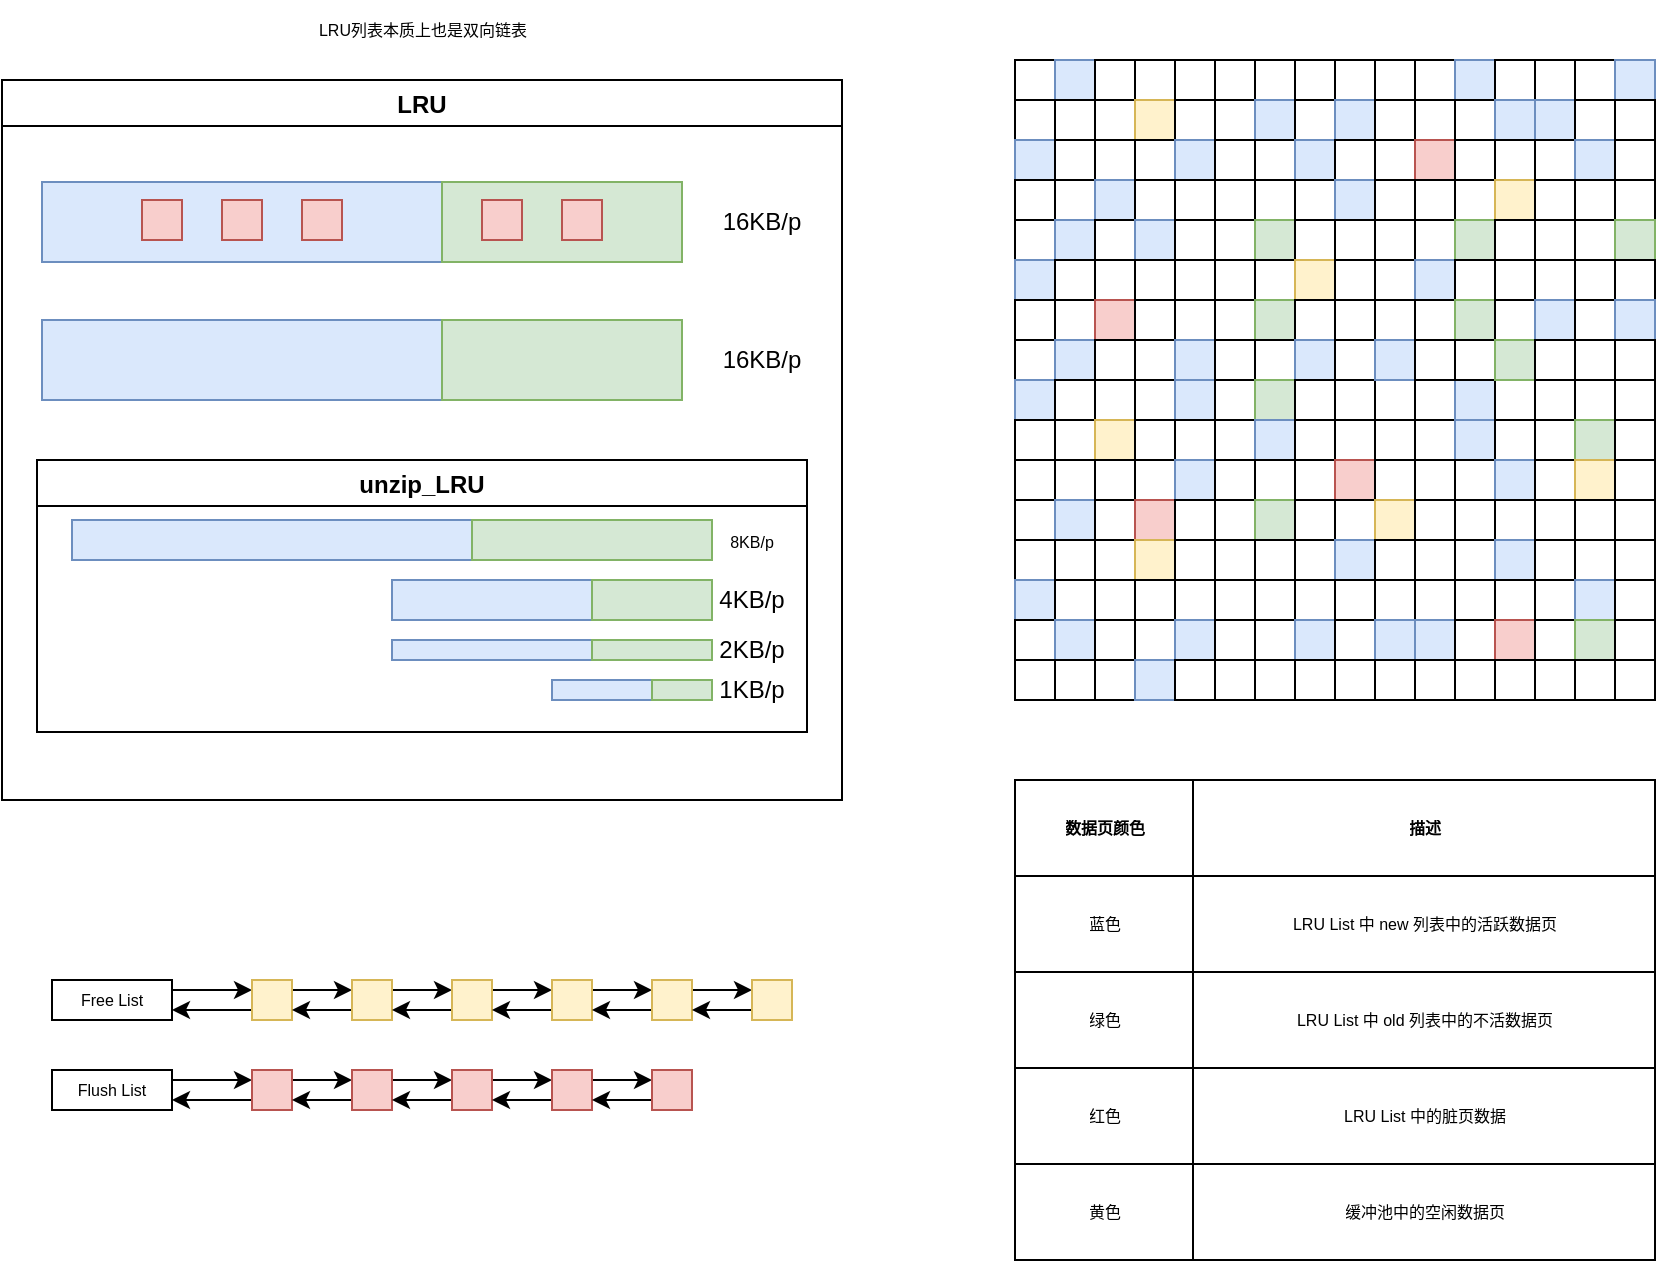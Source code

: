 <mxfile version="17.4.2" type="device"><diagram id="7loMOcwLiamCXK7axHBu" name="第 1 页"><mxGraphModel dx="1185" dy="628" grid="1" gridSize="10" guides="1" tooltips="1" connect="1" arrows="1" fold="1" page="1" pageScale="1" pageWidth="827" pageHeight="1169" math="0" shadow="0"><root><mxCell id="0"/><mxCell id="1" parent="0"/><mxCell id="66bFt7UhmBdnJb4WWDU0-13" value="LRU" style="swimlane;" vertex="1" parent="1"><mxGeometry x="620" y="130" width="420" height="360" as="geometry"/></mxCell><mxCell id="66bFt7UhmBdnJb4WWDU0-16" value="unzip_LRU" style="swimlane;" vertex="1" parent="66bFt7UhmBdnJb4WWDU0-13"><mxGeometry x="17.5" y="190" width="385" height="136" as="geometry"/></mxCell><mxCell id="66bFt7UhmBdnJb4WWDU0-17" value="" style="rounded=0;whiteSpace=wrap;html=1;fillColor=#dae8fc;strokeColor=#6c8ebf;" vertex="1" parent="66bFt7UhmBdnJb4WWDU0-16"><mxGeometry x="177.5" y="60" width="100" height="20" as="geometry"/></mxCell><mxCell id="66bFt7UhmBdnJb4WWDU0-18" value="" style="rounded=0;whiteSpace=wrap;html=1;fillColor=#d5e8d4;strokeColor=#82b366;" vertex="1" parent="66bFt7UhmBdnJb4WWDU0-16"><mxGeometry x="277.5" y="60" width="60" height="20" as="geometry"/></mxCell><mxCell id="66bFt7UhmBdnJb4WWDU0-19" value="" style="rounded=0;whiteSpace=wrap;html=1;fillColor=#dae8fc;strokeColor=#6c8ebf;" vertex="1" parent="66bFt7UhmBdnJb4WWDU0-16"><mxGeometry x="257.5" y="110" width="50" height="10" as="geometry"/></mxCell><mxCell id="66bFt7UhmBdnJb4WWDU0-20" value="" style="rounded=0;whiteSpace=wrap;html=1;fillColor=#d5e8d4;strokeColor=#82b366;" vertex="1" parent="66bFt7UhmBdnJb4WWDU0-16"><mxGeometry x="307.5" y="110" width="30" height="10" as="geometry"/></mxCell><mxCell id="66bFt7UhmBdnJb4WWDU0-21" value="" style="rounded=0;whiteSpace=wrap;html=1;fillColor=#dae8fc;strokeColor=#6c8ebf;" vertex="1" parent="66bFt7UhmBdnJb4WWDU0-16"><mxGeometry x="17.5" y="30" width="200" height="20" as="geometry"/></mxCell><mxCell id="66bFt7UhmBdnJb4WWDU0-22" value="" style="rounded=0;whiteSpace=wrap;html=1;fillColor=#d5e8d4;strokeColor=#82b366;" vertex="1" parent="66bFt7UhmBdnJb4WWDU0-16"><mxGeometry x="217.5" y="30" width="120" height="20" as="geometry"/></mxCell><mxCell id="66bFt7UhmBdnJb4WWDU0-23" value="" style="rounded=0;whiteSpace=wrap;html=1;fillColor=#dae8fc;strokeColor=#6c8ebf;" vertex="1" parent="66bFt7UhmBdnJb4WWDU0-16"><mxGeometry x="177.5" y="90" width="100" height="10" as="geometry"/></mxCell><mxCell id="66bFt7UhmBdnJb4WWDU0-24" value="" style="rounded=0;whiteSpace=wrap;html=1;fillColor=#d5e8d4;strokeColor=#82b366;" vertex="1" parent="66bFt7UhmBdnJb4WWDU0-16"><mxGeometry x="277.5" y="90" width="60" height="10" as="geometry"/></mxCell><mxCell id="66bFt7UhmBdnJb4WWDU0-26" value="&lt;font style=&quot;font-size: 8px&quot;&gt;8KB/p&lt;/font&gt;" style="text;html=1;strokeColor=none;fillColor=none;align=center;verticalAlign=middle;whiteSpace=wrap;rounded=0;" vertex="1" parent="66bFt7UhmBdnJb4WWDU0-16"><mxGeometry x="327.5" y="25" width="60" height="30" as="geometry"/></mxCell><mxCell id="66bFt7UhmBdnJb4WWDU0-27" value="4KB/p" style="text;html=1;strokeColor=none;fillColor=none;align=center;verticalAlign=middle;whiteSpace=wrap;rounded=0;" vertex="1" parent="66bFt7UhmBdnJb4WWDU0-16"><mxGeometry x="327.5" y="55" width="60" height="30" as="geometry"/></mxCell><mxCell id="66bFt7UhmBdnJb4WWDU0-28" value="2KB/p" style="text;html=1;strokeColor=none;fillColor=none;align=center;verticalAlign=middle;whiteSpace=wrap;rounded=0;" vertex="1" parent="66bFt7UhmBdnJb4WWDU0-16"><mxGeometry x="327.5" y="80" width="60" height="30" as="geometry"/></mxCell><mxCell id="66bFt7UhmBdnJb4WWDU0-29" value="1KB/p" style="text;html=1;strokeColor=none;fillColor=none;align=center;verticalAlign=middle;whiteSpace=wrap;rounded=0;" vertex="1" parent="66bFt7UhmBdnJb4WWDU0-16"><mxGeometry x="327.5" y="100" width="60" height="30" as="geometry"/></mxCell><mxCell id="66bFt7UhmBdnJb4WWDU0-25" value="16KB/p" style="text;html=1;strokeColor=none;fillColor=none;align=center;verticalAlign=middle;whiteSpace=wrap;rounded=0;" vertex="1" parent="66bFt7UhmBdnJb4WWDU0-13"><mxGeometry x="350" y="56" width="60" height="30" as="geometry"/></mxCell><mxCell id="66bFt7UhmBdnJb4WWDU0-15" value="" style="rounded=0;whiteSpace=wrap;html=1;fillColor=#dae8fc;strokeColor=#6c8ebf;" vertex="1" parent="66bFt7UhmBdnJb4WWDU0-13"><mxGeometry x="20" y="51" width="200" height="40" as="geometry"/></mxCell><mxCell id="66bFt7UhmBdnJb4WWDU0-14" value="" style="rounded=0;whiteSpace=wrap;html=1;fillColor=#d5e8d4;strokeColor=#82b366;" vertex="1" parent="66bFt7UhmBdnJb4WWDU0-13"><mxGeometry x="220" y="51" width="120" height="40" as="geometry"/></mxCell><mxCell id="66bFt7UhmBdnJb4WWDU0-374" value="" style="rounded=0;whiteSpace=wrap;html=1;fontSize=8;fillColor=#f8cecc;strokeColor=#b85450;" vertex="1" parent="66bFt7UhmBdnJb4WWDU0-13"><mxGeometry x="70" y="60" width="20" height="20" as="geometry"/></mxCell><mxCell id="66bFt7UhmBdnJb4WWDU0-393" value="" style="rounded=0;whiteSpace=wrap;html=1;fontSize=8;fillColor=#f8cecc;strokeColor=#b85450;" vertex="1" parent="66bFt7UhmBdnJb4WWDU0-13"><mxGeometry x="110" y="60" width="20" height="20" as="geometry"/></mxCell><mxCell id="66bFt7UhmBdnJb4WWDU0-394" value="" style="rounded=0;whiteSpace=wrap;html=1;fontSize=8;fillColor=#f8cecc;strokeColor=#b85450;" vertex="1" parent="66bFt7UhmBdnJb4WWDU0-13"><mxGeometry x="150" y="60" width="20" height="20" as="geometry"/></mxCell><mxCell id="66bFt7UhmBdnJb4WWDU0-395" value="" style="rounded=0;whiteSpace=wrap;html=1;fontSize=8;fillColor=#f8cecc;strokeColor=#b85450;" vertex="1" parent="66bFt7UhmBdnJb4WWDU0-13"><mxGeometry x="240" y="60" width="20" height="20" as="geometry"/></mxCell><mxCell id="66bFt7UhmBdnJb4WWDU0-396" value="" style="rounded=0;whiteSpace=wrap;html=1;fontSize=8;fillColor=#f8cecc;strokeColor=#b85450;" vertex="1" parent="66bFt7UhmBdnJb4WWDU0-13"><mxGeometry x="280" y="60" width="20" height="20" as="geometry"/></mxCell><mxCell id="66bFt7UhmBdnJb4WWDU0-416" value="16KB/p" style="text;html=1;strokeColor=none;fillColor=none;align=center;verticalAlign=middle;whiteSpace=wrap;rounded=0;" vertex="1" parent="66bFt7UhmBdnJb4WWDU0-13"><mxGeometry x="350" y="125" width="60" height="30" as="geometry"/></mxCell><mxCell id="66bFt7UhmBdnJb4WWDU0-417" value="" style="rounded=0;whiteSpace=wrap;html=1;fillColor=#dae8fc;strokeColor=#6c8ebf;" vertex="1" parent="66bFt7UhmBdnJb4WWDU0-13"><mxGeometry x="20" y="120" width="200" height="40" as="geometry"/></mxCell><mxCell id="66bFt7UhmBdnJb4WWDU0-418" value="" style="rounded=0;whiteSpace=wrap;html=1;fillColor=#d5e8d4;strokeColor=#82b366;" vertex="1" parent="66bFt7UhmBdnJb4WWDU0-13"><mxGeometry x="220" y="120" width="120" height="40" as="geometry"/></mxCell><mxCell id="66bFt7UhmBdnJb4WWDU0-88" value="" style="rounded=0;whiteSpace=wrap;html=1;fontSize=8;" vertex="1" parent="1"><mxGeometry x="1126.5" y="120" width="20" height="20" as="geometry"/></mxCell><mxCell id="66bFt7UhmBdnJb4WWDU0-90" value="" style="rounded=0;whiteSpace=wrap;html=1;fontSize=8;fillColor=#dae8fc;strokeColor=#6c8ebf;" vertex="1" parent="1"><mxGeometry x="1146.5" y="120" width="20" height="20" as="geometry"/></mxCell><mxCell id="66bFt7UhmBdnJb4WWDU0-91" value="" style="rounded=0;whiteSpace=wrap;html=1;fontSize=8;" vertex="1" parent="1"><mxGeometry x="1166.5" y="120" width="20" height="20" as="geometry"/></mxCell><mxCell id="66bFt7UhmBdnJb4WWDU0-92" value="" style="rounded=0;whiteSpace=wrap;html=1;fontSize=8;" vertex="1" parent="1"><mxGeometry x="1186.5" y="120" width="20" height="20" as="geometry"/></mxCell><mxCell id="66bFt7UhmBdnJb4WWDU0-93" value="" style="rounded=0;whiteSpace=wrap;html=1;fontSize=8;" vertex="1" parent="1"><mxGeometry x="1126.5" y="140" width="20" height="20" as="geometry"/></mxCell><mxCell id="66bFt7UhmBdnJb4WWDU0-94" value="" style="rounded=0;whiteSpace=wrap;html=1;fontSize=8;" vertex="1" parent="1"><mxGeometry x="1146.5" y="140" width="20" height="20" as="geometry"/></mxCell><mxCell id="66bFt7UhmBdnJb4WWDU0-95" value="" style="rounded=0;whiteSpace=wrap;html=1;fontSize=8;" vertex="1" parent="1"><mxGeometry x="1166.5" y="140" width="20" height="20" as="geometry"/></mxCell><mxCell id="66bFt7UhmBdnJb4WWDU0-96" value="" style="rounded=0;whiteSpace=wrap;html=1;fontSize=8;fillColor=#fff2cc;strokeColor=#d6b656;" vertex="1" parent="1"><mxGeometry x="1186.5" y="140" width="20" height="20" as="geometry"/></mxCell><mxCell id="66bFt7UhmBdnJb4WWDU0-105" value="" style="rounded=0;whiteSpace=wrap;html=1;fontSize=8;fillColor=#dae8fc;strokeColor=#6c8ebf;" vertex="1" parent="1"><mxGeometry x="1126.5" y="160" width="20" height="20" as="geometry"/></mxCell><mxCell id="66bFt7UhmBdnJb4WWDU0-106" value="" style="rounded=0;whiteSpace=wrap;html=1;fontSize=8;" vertex="1" parent="1"><mxGeometry x="1146.5" y="160" width="20" height="20" as="geometry"/></mxCell><mxCell id="66bFt7UhmBdnJb4WWDU0-107" value="" style="rounded=0;whiteSpace=wrap;html=1;fontSize=8;" vertex="1" parent="1"><mxGeometry x="1166.5" y="160" width="20" height="20" as="geometry"/></mxCell><mxCell id="66bFt7UhmBdnJb4WWDU0-108" value="" style="rounded=0;whiteSpace=wrap;html=1;fontSize=8;" vertex="1" parent="1"><mxGeometry x="1186.5" y="160" width="20" height="20" as="geometry"/></mxCell><mxCell id="66bFt7UhmBdnJb4WWDU0-109" value="" style="rounded=0;whiteSpace=wrap;html=1;fontSize=8;" vertex="1" parent="1"><mxGeometry x="1126.5" y="180" width="20" height="20" as="geometry"/></mxCell><mxCell id="66bFt7UhmBdnJb4WWDU0-110" value="" style="rounded=0;whiteSpace=wrap;html=1;fontSize=8;" vertex="1" parent="1"><mxGeometry x="1146.5" y="180" width="20" height="20" as="geometry"/></mxCell><mxCell id="66bFt7UhmBdnJb4WWDU0-111" value="" style="rounded=0;whiteSpace=wrap;html=1;fontSize=8;fillColor=#dae8fc;strokeColor=#6c8ebf;" vertex="1" parent="1"><mxGeometry x="1166.5" y="180" width="20" height="20" as="geometry"/></mxCell><mxCell id="66bFt7UhmBdnJb4WWDU0-112" value="" style="rounded=0;whiteSpace=wrap;html=1;fontSize=8;" vertex="1" parent="1"><mxGeometry x="1186.5" y="180" width="20" height="20" as="geometry"/></mxCell><mxCell id="66bFt7UhmBdnJb4WWDU0-113" value="" style="rounded=0;whiteSpace=wrap;html=1;fontSize=8;" vertex="1" parent="1"><mxGeometry x="1206.5" y="120" width="20" height="20" as="geometry"/></mxCell><mxCell id="66bFt7UhmBdnJb4WWDU0-114" value="" style="rounded=0;whiteSpace=wrap;html=1;fontSize=8;" vertex="1" parent="1"><mxGeometry x="1226.5" y="120" width="20" height="20" as="geometry"/></mxCell><mxCell id="66bFt7UhmBdnJb4WWDU0-115" value="" style="rounded=0;whiteSpace=wrap;html=1;fontSize=8;" vertex="1" parent="1"><mxGeometry x="1246.5" y="120" width="20" height="20" as="geometry"/></mxCell><mxCell id="66bFt7UhmBdnJb4WWDU0-116" value="" style="rounded=0;whiteSpace=wrap;html=1;fontSize=8;" vertex="1" parent="1"><mxGeometry x="1266.5" y="120" width="20" height="20" as="geometry"/></mxCell><mxCell id="66bFt7UhmBdnJb4WWDU0-117" value="" style="rounded=0;whiteSpace=wrap;html=1;fontSize=8;" vertex="1" parent="1"><mxGeometry x="1206.5" y="140" width="20" height="20" as="geometry"/></mxCell><mxCell id="66bFt7UhmBdnJb4WWDU0-118" value="" style="rounded=0;whiteSpace=wrap;html=1;fontSize=8;" vertex="1" parent="1"><mxGeometry x="1226.5" y="140" width="20" height="20" as="geometry"/></mxCell><mxCell id="66bFt7UhmBdnJb4WWDU0-119" value="" style="rounded=0;whiteSpace=wrap;html=1;fontSize=8;fillColor=#dae8fc;strokeColor=#6c8ebf;" vertex="1" parent="1"><mxGeometry x="1246.5" y="140" width="20" height="20" as="geometry"/></mxCell><mxCell id="66bFt7UhmBdnJb4WWDU0-120" value="" style="rounded=0;whiteSpace=wrap;html=1;fontSize=8;" vertex="1" parent="1"><mxGeometry x="1266.5" y="140" width="20" height="20" as="geometry"/></mxCell><mxCell id="66bFt7UhmBdnJb4WWDU0-121" value="" style="rounded=0;whiteSpace=wrap;html=1;fontSize=8;fillColor=#dae8fc;strokeColor=#6c8ebf;" vertex="1" parent="1"><mxGeometry x="1206.5" y="160" width="20" height="20" as="geometry"/></mxCell><mxCell id="66bFt7UhmBdnJb4WWDU0-122" value="" style="rounded=0;whiteSpace=wrap;html=1;fontSize=8;" vertex="1" parent="1"><mxGeometry x="1226.5" y="160" width="20" height="20" as="geometry"/></mxCell><mxCell id="66bFt7UhmBdnJb4WWDU0-123" value="" style="rounded=0;whiteSpace=wrap;html=1;fontSize=8;" vertex="1" parent="1"><mxGeometry x="1246.5" y="160" width="20" height="20" as="geometry"/></mxCell><mxCell id="66bFt7UhmBdnJb4WWDU0-124" value="" style="rounded=0;whiteSpace=wrap;html=1;fontSize=8;fillColor=#dae8fc;strokeColor=#6c8ebf;" vertex="1" parent="1"><mxGeometry x="1266.5" y="160" width="20" height="20" as="geometry"/></mxCell><mxCell id="66bFt7UhmBdnJb4WWDU0-125" value="" style="rounded=0;whiteSpace=wrap;html=1;fontSize=8;" vertex="1" parent="1"><mxGeometry x="1206.5" y="180" width="20" height="20" as="geometry"/></mxCell><mxCell id="66bFt7UhmBdnJb4WWDU0-126" value="" style="rounded=0;whiteSpace=wrap;html=1;fontSize=8;" vertex="1" parent="1"><mxGeometry x="1226.5" y="180" width="20" height="20" as="geometry"/></mxCell><mxCell id="66bFt7UhmBdnJb4WWDU0-127" value="" style="rounded=0;whiteSpace=wrap;html=1;fontSize=8;" vertex="1" parent="1"><mxGeometry x="1246.5" y="180" width="20" height="20" as="geometry"/></mxCell><mxCell id="66bFt7UhmBdnJb4WWDU0-128" value="" style="rounded=0;whiteSpace=wrap;html=1;fontSize=8;" vertex="1" parent="1"><mxGeometry x="1266.5" y="180" width="20" height="20" as="geometry"/></mxCell><mxCell id="66bFt7UhmBdnJb4WWDU0-129" value="" style="rounded=0;whiteSpace=wrap;html=1;fontSize=8;" vertex="1" parent="1"><mxGeometry x="1126.5" y="200" width="20" height="20" as="geometry"/></mxCell><mxCell id="66bFt7UhmBdnJb4WWDU0-130" value="" style="rounded=0;whiteSpace=wrap;html=1;fontSize=8;fillColor=#dae8fc;strokeColor=#6c8ebf;" vertex="1" parent="1"><mxGeometry x="1146.5" y="200" width="20" height="20" as="geometry"/></mxCell><mxCell id="66bFt7UhmBdnJb4WWDU0-131" value="" style="rounded=0;whiteSpace=wrap;html=1;fontSize=8;" vertex="1" parent="1"><mxGeometry x="1166.5" y="200" width="20" height="20" as="geometry"/></mxCell><mxCell id="66bFt7UhmBdnJb4WWDU0-132" value="" style="rounded=0;whiteSpace=wrap;html=1;fontSize=8;fillColor=#dae8fc;strokeColor=#6c8ebf;" vertex="1" parent="1"><mxGeometry x="1186.5" y="200" width="20" height="20" as="geometry"/></mxCell><mxCell id="66bFt7UhmBdnJb4WWDU0-133" value="" style="rounded=0;whiteSpace=wrap;html=1;fontSize=8;fillColor=#dae8fc;strokeColor=#6c8ebf;" vertex="1" parent="1"><mxGeometry x="1126.5" y="220" width="20" height="20" as="geometry"/></mxCell><mxCell id="66bFt7UhmBdnJb4WWDU0-134" value="" style="rounded=0;whiteSpace=wrap;html=1;fontSize=8;" vertex="1" parent="1"><mxGeometry x="1146.5" y="220" width="20" height="20" as="geometry"/></mxCell><mxCell id="66bFt7UhmBdnJb4WWDU0-135" value="" style="rounded=0;whiteSpace=wrap;html=1;fontSize=8;" vertex="1" parent="1"><mxGeometry x="1166.5" y="220" width="20" height="20" as="geometry"/></mxCell><mxCell id="66bFt7UhmBdnJb4WWDU0-136" value="" style="rounded=0;whiteSpace=wrap;html=1;fontSize=8;" vertex="1" parent="1"><mxGeometry x="1186.5" y="220" width="20" height="20" as="geometry"/></mxCell><mxCell id="66bFt7UhmBdnJb4WWDU0-137" value="" style="rounded=0;whiteSpace=wrap;html=1;fontSize=8;" vertex="1" parent="1"><mxGeometry x="1126.5" y="240" width="20" height="20" as="geometry"/></mxCell><mxCell id="66bFt7UhmBdnJb4WWDU0-138" value="" style="rounded=0;whiteSpace=wrap;html=1;fontSize=8;" vertex="1" parent="1"><mxGeometry x="1146.5" y="240" width="20" height="20" as="geometry"/></mxCell><mxCell id="66bFt7UhmBdnJb4WWDU0-139" value="" style="rounded=0;whiteSpace=wrap;html=1;fontSize=8;fillColor=#f8cecc;strokeColor=#b85450;" vertex="1" parent="1"><mxGeometry x="1166.5" y="240" width="20" height="20" as="geometry"/></mxCell><mxCell id="66bFt7UhmBdnJb4WWDU0-140" value="" style="rounded=0;whiteSpace=wrap;html=1;fontSize=8;" vertex="1" parent="1"><mxGeometry x="1186.5" y="240" width="20" height="20" as="geometry"/></mxCell><mxCell id="66bFt7UhmBdnJb4WWDU0-141" value="" style="rounded=0;whiteSpace=wrap;html=1;fontSize=8;" vertex="1" parent="1"><mxGeometry x="1126.5" y="260" width="20" height="20" as="geometry"/></mxCell><mxCell id="66bFt7UhmBdnJb4WWDU0-142" value="" style="rounded=0;whiteSpace=wrap;html=1;fontSize=8;fillColor=#dae8fc;strokeColor=#6c8ebf;" vertex="1" parent="1"><mxGeometry x="1146.5" y="260" width="20" height="20" as="geometry"/></mxCell><mxCell id="66bFt7UhmBdnJb4WWDU0-143" value="" style="rounded=0;whiteSpace=wrap;html=1;fontSize=8;" vertex="1" parent="1"><mxGeometry x="1166.5" y="260" width="20" height="20" as="geometry"/></mxCell><mxCell id="66bFt7UhmBdnJb4WWDU0-144" value="" style="rounded=0;whiteSpace=wrap;html=1;fontSize=8;" vertex="1" parent="1"><mxGeometry x="1186.5" y="260" width="20" height="20" as="geometry"/></mxCell><mxCell id="66bFt7UhmBdnJb4WWDU0-145" value="" style="rounded=0;whiteSpace=wrap;html=1;fontSize=8;" vertex="1" parent="1"><mxGeometry x="1206.5" y="200" width="20" height="20" as="geometry"/></mxCell><mxCell id="66bFt7UhmBdnJb4WWDU0-146" value="" style="rounded=0;whiteSpace=wrap;html=1;fontSize=8;" vertex="1" parent="1"><mxGeometry x="1226.5" y="200" width="20" height="20" as="geometry"/></mxCell><mxCell id="66bFt7UhmBdnJb4WWDU0-147" value="" style="rounded=0;whiteSpace=wrap;html=1;fontSize=8;fillColor=#d5e8d4;strokeColor=#82b366;" vertex="1" parent="1"><mxGeometry x="1246.5" y="200" width="20" height="20" as="geometry"/></mxCell><mxCell id="66bFt7UhmBdnJb4WWDU0-148" value="" style="rounded=0;whiteSpace=wrap;html=1;fontSize=8;" vertex="1" parent="1"><mxGeometry x="1266.5" y="200" width="20" height="20" as="geometry"/></mxCell><mxCell id="66bFt7UhmBdnJb4WWDU0-149" value="" style="rounded=0;whiteSpace=wrap;html=1;fontSize=8;" vertex="1" parent="1"><mxGeometry x="1206.5" y="220" width="20" height="20" as="geometry"/></mxCell><mxCell id="66bFt7UhmBdnJb4WWDU0-150" value="" style="rounded=0;whiteSpace=wrap;html=1;fontSize=8;" vertex="1" parent="1"><mxGeometry x="1226.5" y="220" width="20" height="20" as="geometry"/></mxCell><mxCell id="66bFt7UhmBdnJb4WWDU0-151" value="" style="rounded=0;whiteSpace=wrap;html=1;fontSize=8;" vertex="1" parent="1"><mxGeometry x="1246.5" y="220" width="20" height="20" as="geometry"/></mxCell><mxCell id="66bFt7UhmBdnJb4WWDU0-152" value="" style="rounded=0;whiteSpace=wrap;html=1;fontSize=8;fillColor=#fff2cc;strokeColor=#d6b656;" vertex="1" parent="1"><mxGeometry x="1266.5" y="220" width="20" height="20" as="geometry"/></mxCell><mxCell id="66bFt7UhmBdnJb4WWDU0-153" value="" style="rounded=0;whiteSpace=wrap;html=1;fontSize=8;" vertex="1" parent="1"><mxGeometry x="1206.5" y="240" width="20" height="20" as="geometry"/></mxCell><mxCell id="66bFt7UhmBdnJb4WWDU0-154" value="" style="rounded=0;whiteSpace=wrap;html=1;fontSize=8;" vertex="1" parent="1"><mxGeometry x="1226.5" y="240" width="20" height="20" as="geometry"/></mxCell><mxCell id="66bFt7UhmBdnJb4WWDU0-155" value="" style="rounded=0;whiteSpace=wrap;html=1;fontSize=8;fillColor=#d5e8d4;strokeColor=#82b366;" vertex="1" parent="1"><mxGeometry x="1246.5" y="240" width="20" height="20" as="geometry"/></mxCell><mxCell id="66bFt7UhmBdnJb4WWDU0-156" value="" style="rounded=0;whiteSpace=wrap;html=1;fontSize=8;" vertex="1" parent="1"><mxGeometry x="1266.5" y="240" width="20" height="20" as="geometry"/></mxCell><mxCell id="66bFt7UhmBdnJb4WWDU0-157" value="" style="rounded=0;whiteSpace=wrap;html=1;fontSize=8;fillColor=#dae8fc;strokeColor=#6c8ebf;" vertex="1" parent="1"><mxGeometry x="1206.5" y="260" width="20" height="20" as="geometry"/></mxCell><mxCell id="66bFt7UhmBdnJb4WWDU0-158" value="" style="rounded=0;whiteSpace=wrap;html=1;fontSize=8;" vertex="1" parent="1"><mxGeometry x="1226.5" y="260" width="20" height="20" as="geometry"/></mxCell><mxCell id="66bFt7UhmBdnJb4WWDU0-159" value="" style="rounded=0;whiteSpace=wrap;html=1;fontSize=8;" vertex="1" parent="1"><mxGeometry x="1246.5" y="260" width="20" height="20" as="geometry"/></mxCell><mxCell id="66bFt7UhmBdnJb4WWDU0-160" value="" style="rounded=0;whiteSpace=wrap;html=1;fontSize=8;fillColor=#dae8fc;strokeColor=#6c8ebf;" vertex="1" parent="1"><mxGeometry x="1266.5" y="260" width="20" height="20" as="geometry"/></mxCell><mxCell id="66bFt7UhmBdnJb4WWDU0-161" value="" style="rounded=0;whiteSpace=wrap;html=1;fontSize=8;fillColor=#dae8fc;strokeColor=#6c8ebf;" vertex="1" parent="1"><mxGeometry x="1126.5" y="280" width="20" height="20" as="geometry"/></mxCell><mxCell id="66bFt7UhmBdnJb4WWDU0-162" value="" style="rounded=0;whiteSpace=wrap;html=1;fontSize=8;" vertex="1" parent="1"><mxGeometry x="1146.5" y="280" width="20" height="20" as="geometry"/></mxCell><mxCell id="66bFt7UhmBdnJb4WWDU0-163" value="" style="rounded=0;whiteSpace=wrap;html=1;fontSize=8;" vertex="1" parent="1"><mxGeometry x="1166.5" y="280" width="20" height="20" as="geometry"/></mxCell><mxCell id="66bFt7UhmBdnJb4WWDU0-164" value="" style="rounded=0;whiteSpace=wrap;html=1;fontSize=8;" vertex="1" parent="1"><mxGeometry x="1186.5" y="280" width="20" height="20" as="geometry"/></mxCell><mxCell id="66bFt7UhmBdnJb4WWDU0-165" value="" style="rounded=0;whiteSpace=wrap;html=1;fontSize=8;" vertex="1" parent="1"><mxGeometry x="1126.5" y="300" width="20" height="20" as="geometry"/></mxCell><mxCell id="66bFt7UhmBdnJb4WWDU0-166" value="" style="rounded=0;whiteSpace=wrap;html=1;fontSize=8;" vertex="1" parent="1"><mxGeometry x="1146.5" y="300" width="20" height="20" as="geometry"/></mxCell><mxCell id="66bFt7UhmBdnJb4WWDU0-167" value="" style="rounded=0;whiteSpace=wrap;html=1;fontSize=8;fillColor=#fff2cc;strokeColor=#d6b656;" vertex="1" parent="1"><mxGeometry x="1166.5" y="300" width="20" height="20" as="geometry"/></mxCell><mxCell id="66bFt7UhmBdnJb4WWDU0-168" value="" style="rounded=0;whiteSpace=wrap;html=1;fontSize=8;" vertex="1" parent="1"><mxGeometry x="1186.5" y="300" width="20" height="20" as="geometry"/></mxCell><mxCell id="66bFt7UhmBdnJb4WWDU0-169" value="" style="rounded=0;whiteSpace=wrap;html=1;fontSize=8;" vertex="1" parent="1"><mxGeometry x="1126.5" y="320" width="20" height="20" as="geometry"/></mxCell><mxCell id="66bFt7UhmBdnJb4WWDU0-170" value="" style="rounded=0;whiteSpace=wrap;html=1;fontSize=8;" vertex="1" parent="1"><mxGeometry x="1146.5" y="320" width="20" height="20" as="geometry"/></mxCell><mxCell id="66bFt7UhmBdnJb4WWDU0-171" value="" style="rounded=0;whiteSpace=wrap;html=1;fontSize=8;" vertex="1" parent="1"><mxGeometry x="1166.5" y="320" width="20" height="20" as="geometry"/></mxCell><mxCell id="66bFt7UhmBdnJb4WWDU0-172" value="" style="rounded=0;whiteSpace=wrap;html=1;fontSize=8;" vertex="1" parent="1"><mxGeometry x="1186.5" y="320" width="20" height="20" as="geometry"/></mxCell><mxCell id="66bFt7UhmBdnJb4WWDU0-173" value="" style="rounded=0;whiteSpace=wrap;html=1;fontSize=8;" vertex="1" parent="1"><mxGeometry x="1126.5" y="340" width="20" height="20" as="geometry"/></mxCell><mxCell id="66bFt7UhmBdnJb4WWDU0-174" value="" style="rounded=0;whiteSpace=wrap;html=1;fontSize=8;fillColor=#dae8fc;strokeColor=#6c8ebf;" vertex="1" parent="1"><mxGeometry x="1146.5" y="340" width="20" height="20" as="geometry"/></mxCell><mxCell id="66bFt7UhmBdnJb4WWDU0-175" value="" style="rounded=0;whiteSpace=wrap;html=1;fontSize=8;" vertex="1" parent="1"><mxGeometry x="1166.5" y="340" width="20" height="20" as="geometry"/></mxCell><mxCell id="66bFt7UhmBdnJb4WWDU0-176" value="" style="rounded=0;whiteSpace=wrap;html=1;fontSize=8;fillColor=#f8cecc;strokeColor=#b85450;" vertex="1" parent="1"><mxGeometry x="1186.5" y="340" width="20" height="20" as="geometry"/></mxCell><mxCell id="66bFt7UhmBdnJb4WWDU0-177" value="" style="rounded=0;whiteSpace=wrap;html=1;fontSize=8;fillColor=#dae8fc;strokeColor=#6c8ebf;" vertex="1" parent="1"><mxGeometry x="1206.5" y="280" width="20" height="20" as="geometry"/></mxCell><mxCell id="66bFt7UhmBdnJb4WWDU0-178" value="" style="rounded=0;whiteSpace=wrap;html=1;fontSize=8;" vertex="1" parent="1"><mxGeometry x="1226.5" y="280" width="20" height="20" as="geometry"/></mxCell><mxCell id="66bFt7UhmBdnJb4WWDU0-179" value="" style="rounded=0;whiteSpace=wrap;html=1;fontSize=8;fillColor=#d5e8d4;strokeColor=#82b366;" vertex="1" parent="1"><mxGeometry x="1246.5" y="280" width="20" height="20" as="geometry"/></mxCell><mxCell id="66bFt7UhmBdnJb4WWDU0-180" value="" style="rounded=0;whiteSpace=wrap;html=1;fontSize=8;" vertex="1" parent="1"><mxGeometry x="1266.5" y="280" width="20" height="20" as="geometry"/></mxCell><mxCell id="66bFt7UhmBdnJb4WWDU0-181" value="" style="rounded=0;whiteSpace=wrap;html=1;fontSize=8;" vertex="1" parent="1"><mxGeometry x="1206.5" y="300" width="20" height="20" as="geometry"/></mxCell><mxCell id="66bFt7UhmBdnJb4WWDU0-182" value="" style="rounded=0;whiteSpace=wrap;html=1;fontSize=8;" vertex="1" parent="1"><mxGeometry x="1226.5" y="300" width="20" height="20" as="geometry"/></mxCell><mxCell id="66bFt7UhmBdnJb4WWDU0-183" value="" style="rounded=0;whiteSpace=wrap;html=1;fontSize=8;fillColor=#dae8fc;strokeColor=#6c8ebf;" vertex="1" parent="1"><mxGeometry x="1246.5" y="300" width="20" height="20" as="geometry"/></mxCell><mxCell id="66bFt7UhmBdnJb4WWDU0-184" value="" style="rounded=0;whiteSpace=wrap;html=1;fontSize=8;" vertex="1" parent="1"><mxGeometry x="1266.5" y="300" width="20" height="20" as="geometry"/></mxCell><mxCell id="66bFt7UhmBdnJb4WWDU0-185" value="" style="rounded=0;whiteSpace=wrap;html=1;fontSize=8;fillColor=#dae8fc;strokeColor=#6c8ebf;" vertex="1" parent="1"><mxGeometry x="1206.5" y="320" width="20" height="20" as="geometry"/></mxCell><mxCell id="66bFt7UhmBdnJb4WWDU0-186" value="" style="rounded=0;whiteSpace=wrap;html=1;fontSize=8;" vertex="1" parent="1"><mxGeometry x="1226.5" y="320" width="20" height="20" as="geometry"/></mxCell><mxCell id="66bFt7UhmBdnJb4WWDU0-187" value="" style="rounded=0;whiteSpace=wrap;html=1;fontSize=8;" vertex="1" parent="1"><mxGeometry x="1246.5" y="320" width="20" height="20" as="geometry"/></mxCell><mxCell id="66bFt7UhmBdnJb4WWDU0-188" value="" style="rounded=0;whiteSpace=wrap;html=1;fontSize=8;" vertex="1" parent="1"><mxGeometry x="1266.5" y="320" width="20" height="20" as="geometry"/></mxCell><mxCell id="66bFt7UhmBdnJb4WWDU0-189" value="" style="rounded=0;whiteSpace=wrap;html=1;fontSize=8;" vertex="1" parent="1"><mxGeometry x="1206.5" y="340" width="20" height="20" as="geometry"/></mxCell><mxCell id="66bFt7UhmBdnJb4WWDU0-190" value="" style="rounded=0;whiteSpace=wrap;html=1;fontSize=8;" vertex="1" parent="1"><mxGeometry x="1226.5" y="340" width="20" height="20" as="geometry"/></mxCell><mxCell id="66bFt7UhmBdnJb4WWDU0-191" value="" style="rounded=0;whiteSpace=wrap;html=1;fontSize=8;fillColor=#d5e8d4;strokeColor=#82b366;" vertex="1" parent="1"><mxGeometry x="1246.5" y="340" width="20" height="20" as="geometry"/></mxCell><mxCell id="66bFt7UhmBdnJb4WWDU0-192" value="" style="rounded=0;whiteSpace=wrap;html=1;fontSize=8;" vertex="1" parent="1"><mxGeometry x="1266.5" y="340" width="20" height="20" as="geometry"/></mxCell><mxCell id="66bFt7UhmBdnJb4WWDU0-193" value="" style="rounded=0;whiteSpace=wrap;html=1;fontSize=8;" vertex="1" parent="1"><mxGeometry x="1126.5" y="360" width="20" height="20" as="geometry"/></mxCell><mxCell id="66bFt7UhmBdnJb4WWDU0-194" value="" style="rounded=0;whiteSpace=wrap;html=1;fontSize=8;" vertex="1" parent="1"><mxGeometry x="1146.5" y="360" width="20" height="20" as="geometry"/></mxCell><mxCell id="66bFt7UhmBdnJb4WWDU0-195" value="" style="rounded=0;whiteSpace=wrap;html=1;fontSize=8;" vertex="1" parent="1"><mxGeometry x="1166.5" y="360" width="20" height="20" as="geometry"/></mxCell><mxCell id="66bFt7UhmBdnJb4WWDU0-196" value="" style="rounded=0;whiteSpace=wrap;html=1;fontSize=8;fillColor=#fff2cc;strokeColor=#d6b656;" vertex="1" parent="1"><mxGeometry x="1186.5" y="360" width="20" height="20" as="geometry"/></mxCell><mxCell id="66bFt7UhmBdnJb4WWDU0-197" value="" style="rounded=0;whiteSpace=wrap;html=1;fontSize=8;fillColor=#dae8fc;strokeColor=#6c8ebf;" vertex="1" parent="1"><mxGeometry x="1126.5" y="380" width="20" height="20" as="geometry"/></mxCell><mxCell id="66bFt7UhmBdnJb4WWDU0-198" value="" style="rounded=0;whiteSpace=wrap;html=1;fontSize=8;" vertex="1" parent="1"><mxGeometry x="1146.5" y="380" width="20" height="20" as="geometry"/></mxCell><mxCell id="66bFt7UhmBdnJb4WWDU0-199" value="" style="rounded=0;whiteSpace=wrap;html=1;fontSize=8;" vertex="1" parent="1"><mxGeometry x="1166.5" y="380" width="20" height="20" as="geometry"/></mxCell><mxCell id="66bFt7UhmBdnJb4WWDU0-200" value="" style="rounded=0;whiteSpace=wrap;html=1;fontSize=8;" vertex="1" parent="1"><mxGeometry x="1186.5" y="380" width="20" height="20" as="geometry"/></mxCell><mxCell id="66bFt7UhmBdnJb4WWDU0-201" value="" style="rounded=0;whiteSpace=wrap;html=1;fontSize=8;" vertex="1" parent="1"><mxGeometry x="1126.5" y="400" width="20" height="20" as="geometry"/></mxCell><mxCell id="66bFt7UhmBdnJb4WWDU0-202" value="" style="rounded=0;whiteSpace=wrap;html=1;fontSize=8;fillColor=#dae8fc;strokeColor=#6c8ebf;" vertex="1" parent="1"><mxGeometry x="1146.5" y="400" width="20" height="20" as="geometry"/></mxCell><mxCell id="66bFt7UhmBdnJb4WWDU0-203" value="" style="rounded=0;whiteSpace=wrap;html=1;fontSize=8;" vertex="1" parent="1"><mxGeometry x="1166.5" y="400" width="20" height="20" as="geometry"/></mxCell><mxCell id="66bFt7UhmBdnJb4WWDU0-204" value="" style="rounded=0;whiteSpace=wrap;html=1;fontSize=8;" vertex="1" parent="1"><mxGeometry x="1186.5" y="400" width="20" height="20" as="geometry"/></mxCell><mxCell id="66bFt7UhmBdnJb4WWDU0-205" value="" style="rounded=0;whiteSpace=wrap;html=1;fontSize=8;" vertex="1" parent="1"><mxGeometry x="1126.5" y="420" width="20" height="20" as="geometry"/></mxCell><mxCell id="66bFt7UhmBdnJb4WWDU0-206" value="" style="rounded=0;whiteSpace=wrap;html=1;fontSize=8;" vertex="1" parent="1"><mxGeometry x="1146.5" y="420" width="20" height="20" as="geometry"/></mxCell><mxCell id="66bFt7UhmBdnJb4WWDU0-207" value="" style="rounded=0;whiteSpace=wrap;html=1;fontSize=8;" vertex="1" parent="1"><mxGeometry x="1166.5" y="420" width="20" height="20" as="geometry"/></mxCell><mxCell id="66bFt7UhmBdnJb4WWDU0-208" value="" style="rounded=0;whiteSpace=wrap;html=1;fontSize=8;fillColor=#dae8fc;strokeColor=#6c8ebf;" vertex="1" parent="1"><mxGeometry x="1186.5" y="420" width="20" height="20" as="geometry"/></mxCell><mxCell id="66bFt7UhmBdnJb4WWDU0-209" value="" style="rounded=0;whiteSpace=wrap;html=1;fontSize=8;" vertex="1" parent="1"><mxGeometry x="1206.5" y="360" width="20" height="20" as="geometry"/></mxCell><mxCell id="66bFt7UhmBdnJb4WWDU0-210" value="" style="rounded=0;whiteSpace=wrap;html=1;fontSize=8;" vertex="1" parent="1"><mxGeometry x="1226.5" y="360" width="20" height="20" as="geometry"/></mxCell><mxCell id="66bFt7UhmBdnJb4WWDU0-211" value="" style="rounded=0;whiteSpace=wrap;html=1;fontSize=8;" vertex="1" parent="1"><mxGeometry x="1246.5" y="360" width="20" height="20" as="geometry"/></mxCell><mxCell id="66bFt7UhmBdnJb4WWDU0-212" value="" style="rounded=0;whiteSpace=wrap;html=1;fontSize=8;" vertex="1" parent="1"><mxGeometry x="1266.5" y="360" width="20" height="20" as="geometry"/></mxCell><mxCell id="66bFt7UhmBdnJb4WWDU0-213" value="" style="rounded=0;whiteSpace=wrap;html=1;fontSize=8;" vertex="1" parent="1"><mxGeometry x="1206.5" y="380" width="20" height="20" as="geometry"/></mxCell><mxCell id="66bFt7UhmBdnJb4WWDU0-214" value="" style="rounded=0;whiteSpace=wrap;html=1;fontSize=8;" vertex="1" parent="1"><mxGeometry x="1226.5" y="380" width="20" height="20" as="geometry"/></mxCell><mxCell id="66bFt7UhmBdnJb4WWDU0-215" value="" style="rounded=0;whiteSpace=wrap;html=1;fontSize=8;" vertex="1" parent="1"><mxGeometry x="1246.5" y="380" width="20" height="20" as="geometry"/></mxCell><mxCell id="66bFt7UhmBdnJb4WWDU0-216" value="" style="rounded=0;whiteSpace=wrap;html=1;fontSize=8;" vertex="1" parent="1"><mxGeometry x="1266.5" y="380" width="20" height="20" as="geometry"/></mxCell><mxCell id="66bFt7UhmBdnJb4WWDU0-217" value="" style="rounded=0;whiteSpace=wrap;html=1;fontSize=8;fillColor=#dae8fc;strokeColor=#6c8ebf;" vertex="1" parent="1"><mxGeometry x="1206.5" y="400" width="20" height="20" as="geometry"/></mxCell><mxCell id="66bFt7UhmBdnJb4WWDU0-218" value="" style="rounded=0;whiteSpace=wrap;html=1;fontSize=8;" vertex="1" parent="1"><mxGeometry x="1226.5" y="400" width="20" height="20" as="geometry"/></mxCell><mxCell id="66bFt7UhmBdnJb4WWDU0-219" value="" style="rounded=0;whiteSpace=wrap;html=1;fontSize=8;" vertex="1" parent="1"><mxGeometry x="1246.5" y="400" width="20" height="20" as="geometry"/></mxCell><mxCell id="66bFt7UhmBdnJb4WWDU0-220" value="" style="rounded=0;whiteSpace=wrap;html=1;fontSize=8;fillColor=#dae8fc;strokeColor=#6c8ebf;" vertex="1" parent="1"><mxGeometry x="1266.5" y="400" width="20" height="20" as="geometry"/></mxCell><mxCell id="66bFt7UhmBdnJb4WWDU0-221" value="" style="rounded=0;whiteSpace=wrap;html=1;fontSize=8;" vertex="1" parent="1"><mxGeometry x="1206.5" y="420" width="20" height="20" as="geometry"/></mxCell><mxCell id="66bFt7UhmBdnJb4WWDU0-222" value="" style="rounded=0;whiteSpace=wrap;html=1;fontSize=8;" vertex="1" parent="1"><mxGeometry x="1226.5" y="420" width="20" height="20" as="geometry"/></mxCell><mxCell id="66bFt7UhmBdnJb4WWDU0-223" value="" style="rounded=0;whiteSpace=wrap;html=1;fontSize=8;" vertex="1" parent="1"><mxGeometry x="1246.5" y="420" width="20" height="20" as="geometry"/></mxCell><mxCell id="66bFt7UhmBdnJb4WWDU0-224" value="" style="rounded=0;whiteSpace=wrap;html=1;fontSize=8;" vertex="1" parent="1"><mxGeometry x="1266.5" y="420" width="20" height="20" as="geometry"/></mxCell><mxCell id="66bFt7UhmBdnJb4WWDU0-225" value="" style="rounded=0;whiteSpace=wrap;html=1;fontSize=8;" vertex="1" parent="1"><mxGeometry x="1286.5" y="280" width="20" height="20" as="geometry"/></mxCell><mxCell id="66bFt7UhmBdnJb4WWDU0-226" value="" style="rounded=0;whiteSpace=wrap;html=1;fontSize=8;" vertex="1" parent="1"><mxGeometry x="1306.5" y="280" width="20" height="20" as="geometry"/></mxCell><mxCell id="66bFt7UhmBdnJb4WWDU0-227" value="" style="rounded=0;whiteSpace=wrap;html=1;fontSize=8;" vertex="1" parent="1"><mxGeometry x="1326.5" y="280" width="20" height="20" as="geometry"/></mxCell><mxCell id="66bFt7UhmBdnJb4WWDU0-228" value="" style="rounded=0;whiteSpace=wrap;html=1;fontSize=8;fillColor=#dae8fc;strokeColor=#6c8ebf;" vertex="1" parent="1"><mxGeometry x="1346.5" y="280" width="20" height="20" as="geometry"/></mxCell><mxCell id="66bFt7UhmBdnJb4WWDU0-229" value="" style="rounded=0;whiteSpace=wrap;html=1;fontSize=8;" vertex="1" parent="1"><mxGeometry x="1286.5" y="300" width="20" height="20" as="geometry"/></mxCell><mxCell id="66bFt7UhmBdnJb4WWDU0-230" value="" style="rounded=0;whiteSpace=wrap;html=1;fontSize=8;" vertex="1" parent="1"><mxGeometry x="1306.5" y="300" width="20" height="20" as="geometry"/></mxCell><mxCell id="66bFt7UhmBdnJb4WWDU0-231" value="" style="rounded=0;whiteSpace=wrap;html=1;fontSize=8;" vertex="1" parent="1"><mxGeometry x="1326.5" y="300" width="20" height="20" as="geometry"/></mxCell><mxCell id="66bFt7UhmBdnJb4WWDU0-232" value="" style="rounded=0;whiteSpace=wrap;html=1;fontSize=8;fillColor=#dae8fc;strokeColor=#6c8ebf;" vertex="1" parent="1"><mxGeometry x="1346.5" y="300" width="20" height="20" as="geometry"/></mxCell><mxCell id="66bFt7UhmBdnJb4WWDU0-233" value="" style="rounded=0;whiteSpace=wrap;html=1;fontSize=8;fillColor=#f8cecc;strokeColor=#b85450;" vertex="1" parent="1"><mxGeometry x="1286.5" y="320" width="20" height="20" as="geometry"/></mxCell><mxCell id="66bFt7UhmBdnJb4WWDU0-234" value="" style="rounded=0;whiteSpace=wrap;html=1;fontSize=8;" vertex="1" parent="1"><mxGeometry x="1306.5" y="320" width="20" height="20" as="geometry"/></mxCell><mxCell id="66bFt7UhmBdnJb4WWDU0-235" value="" style="rounded=0;whiteSpace=wrap;html=1;fontSize=8;" vertex="1" parent="1"><mxGeometry x="1326.5" y="320" width="20" height="20" as="geometry"/></mxCell><mxCell id="66bFt7UhmBdnJb4WWDU0-236" value="" style="rounded=0;whiteSpace=wrap;html=1;fontSize=8;" vertex="1" parent="1"><mxGeometry x="1346.5" y="320" width="20" height="20" as="geometry"/></mxCell><mxCell id="66bFt7UhmBdnJb4WWDU0-237" value="" style="rounded=0;whiteSpace=wrap;html=1;fontSize=8;" vertex="1" parent="1"><mxGeometry x="1286.5" y="340" width="20" height="20" as="geometry"/></mxCell><mxCell id="66bFt7UhmBdnJb4WWDU0-238" value="" style="rounded=0;whiteSpace=wrap;html=1;fontSize=8;fillColor=#fff2cc;strokeColor=#d6b656;" vertex="1" parent="1"><mxGeometry x="1306.5" y="340" width="20" height="20" as="geometry"/></mxCell><mxCell id="66bFt7UhmBdnJb4WWDU0-239" value="" style="rounded=0;whiteSpace=wrap;html=1;fontSize=8;" vertex="1" parent="1"><mxGeometry x="1326.5" y="340" width="20" height="20" as="geometry"/></mxCell><mxCell id="66bFt7UhmBdnJb4WWDU0-240" value="" style="rounded=0;whiteSpace=wrap;html=1;fontSize=8;" vertex="1" parent="1"><mxGeometry x="1346.5" y="340" width="20" height="20" as="geometry"/></mxCell><mxCell id="66bFt7UhmBdnJb4WWDU0-241" value="" style="rounded=0;whiteSpace=wrap;html=1;fontSize=8;" vertex="1" parent="1"><mxGeometry x="1366.5" y="280" width="20" height="20" as="geometry"/></mxCell><mxCell id="66bFt7UhmBdnJb4WWDU0-242" value="" style="rounded=0;whiteSpace=wrap;html=1;fontSize=8;" vertex="1" parent="1"><mxGeometry x="1386.5" y="280" width="20" height="20" as="geometry"/></mxCell><mxCell id="66bFt7UhmBdnJb4WWDU0-243" value="" style="rounded=0;whiteSpace=wrap;html=1;fontSize=8;" vertex="1" parent="1"><mxGeometry x="1406.5" y="280" width="20" height="20" as="geometry"/></mxCell><mxCell id="66bFt7UhmBdnJb4WWDU0-244" value="" style="rounded=0;whiteSpace=wrap;html=1;fontSize=8;" vertex="1" parent="1"><mxGeometry x="1426.5" y="280" width="20" height="20" as="geometry"/></mxCell><mxCell id="66bFt7UhmBdnJb4WWDU0-245" value="" style="rounded=0;whiteSpace=wrap;html=1;fontSize=8;" vertex="1" parent="1"><mxGeometry x="1366.5" y="300" width="20" height="20" as="geometry"/></mxCell><mxCell id="66bFt7UhmBdnJb4WWDU0-246" value="" style="rounded=0;whiteSpace=wrap;html=1;fontSize=8;" vertex="1" parent="1"><mxGeometry x="1386.5" y="300" width="20" height="20" as="geometry"/></mxCell><mxCell id="66bFt7UhmBdnJb4WWDU0-247" value="" style="rounded=0;whiteSpace=wrap;html=1;fontSize=8;fillColor=#d5e8d4;strokeColor=#82b366;" vertex="1" parent="1"><mxGeometry x="1406.5" y="300" width="20" height="20" as="geometry"/></mxCell><mxCell id="66bFt7UhmBdnJb4WWDU0-248" value="" style="rounded=0;whiteSpace=wrap;html=1;fontSize=8;" vertex="1" parent="1"><mxGeometry x="1426.5" y="300" width="20" height="20" as="geometry"/></mxCell><mxCell id="66bFt7UhmBdnJb4WWDU0-249" value="" style="rounded=0;whiteSpace=wrap;html=1;fontSize=8;fillColor=#dae8fc;strokeColor=#6c8ebf;" vertex="1" parent="1"><mxGeometry x="1366.5" y="320" width="20" height="20" as="geometry"/></mxCell><mxCell id="66bFt7UhmBdnJb4WWDU0-250" value="" style="rounded=0;whiteSpace=wrap;html=1;fontSize=8;" vertex="1" parent="1"><mxGeometry x="1386.5" y="320" width="20" height="20" as="geometry"/></mxCell><mxCell id="66bFt7UhmBdnJb4WWDU0-251" value="" style="rounded=0;whiteSpace=wrap;html=1;fontSize=8;fillColor=#fff2cc;strokeColor=#d6b656;" vertex="1" parent="1"><mxGeometry x="1406.5" y="320" width="20" height="20" as="geometry"/></mxCell><mxCell id="66bFt7UhmBdnJb4WWDU0-252" value="" style="rounded=0;whiteSpace=wrap;html=1;fontSize=8;" vertex="1" parent="1"><mxGeometry x="1426.5" y="320" width="20" height="20" as="geometry"/></mxCell><mxCell id="66bFt7UhmBdnJb4WWDU0-253" value="" style="rounded=0;whiteSpace=wrap;html=1;fontSize=8;" vertex="1" parent="1"><mxGeometry x="1366.5" y="340" width="20" height="20" as="geometry"/></mxCell><mxCell id="66bFt7UhmBdnJb4WWDU0-254" value="" style="rounded=0;whiteSpace=wrap;html=1;fontSize=8;" vertex="1" parent="1"><mxGeometry x="1386.5" y="340" width="20" height="20" as="geometry"/></mxCell><mxCell id="66bFt7UhmBdnJb4WWDU0-255" value="" style="rounded=0;whiteSpace=wrap;html=1;fontSize=8;" vertex="1" parent="1"><mxGeometry x="1406.5" y="340" width="20" height="20" as="geometry"/></mxCell><mxCell id="66bFt7UhmBdnJb4WWDU0-256" value="" style="rounded=0;whiteSpace=wrap;html=1;fontSize=8;" vertex="1" parent="1"><mxGeometry x="1426.5" y="340" width="20" height="20" as="geometry"/></mxCell><mxCell id="66bFt7UhmBdnJb4WWDU0-257" value="" style="rounded=0;whiteSpace=wrap;html=1;fontSize=8;fillColor=#dae8fc;strokeColor=#6c8ebf;" vertex="1" parent="1"><mxGeometry x="1286.5" y="360" width="20" height="20" as="geometry"/></mxCell><mxCell id="66bFt7UhmBdnJb4WWDU0-258" value="" style="rounded=0;whiteSpace=wrap;html=1;fontSize=8;" vertex="1" parent="1"><mxGeometry x="1306.5" y="360" width="20" height="20" as="geometry"/></mxCell><mxCell id="66bFt7UhmBdnJb4WWDU0-259" value="" style="rounded=0;whiteSpace=wrap;html=1;fontSize=8;" vertex="1" parent="1"><mxGeometry x="1326.5" y="360" width="20" height="20" as="geometry"/></mxCell><mxCell id="66bFt7UhmBdnJb4WWDU0-260" value="" style="rounded=0;whiteSpace=wrap;html=1;fontSize=8;" vertex="1" parent="1"><mxGeometry x="1346.5" y="360" width="20" height="20" as="geometry"/></mxCell><mxCell id="66bFt7UhmBdnJb4WWDU0-261" value="" style="rounded=0;whiteSpace=wrap;html=1;fontSize=8;" vertex="1" parent="1"><mxGeometry x="1286.5" y="380" width="20" height="20" as="geometry"/></mxCell><mxCell id="66bFt7UhmBdnJb4WWDU0-262" value="" style="rounded=0;whiteSpace=wrap;html=1;fontSize=8;" vertex="1" parent="1"><mxGeometry x="1306.5" y="380" width="20" height="20" as="geometry"/></mxCell><mxCell id="66bFt7UhmBdnJb4WWDU0-263" value="" style="rounded=0;whiteSpace=wrap;html=1;fontSize=8;" vertex="1" parent="1"><mxGeometry x="1326.5" y="380" width="20" height="20" as="geometry"/></mxCell><mxCell id="66bFt7UhmBdnJb4WWDU0-264" value="" style="rounded=0;whiteSpace=wrap;html=1;fontSize=8;" vertex="1" parent="1"><mxGeometry x="1346.5" y="380" width="20" height="20" as="geometry"/></mxCell><mxCell id="66bFt7UhmBdnJb4WWDU0-265" value="" style="rounded=0;whiteSpace=wrap;html=1;fontSize=8;" vertex="1" parent="1"><mxGeometry x="1286.5" y="400" width="20" height="20" as="geometry"/></mxCell><mxCell id="66bFt7UhmBdnJb4WWDU0-266" value="" style="rounded=0;whiteSpace=wrap;html=1;fontSize=8;fillColor=#dae8fc;strokeColor=#6c8ebf;" vertex="1" parent="1"><mxGeometry x="1306.5" y="400" width="20" height="20" as="geometry"/></mxCell><mxCell id="66bFt7UhmBdnJb4WWDU0-267" value="" style="rounded=0;whiteSpace=wrap;html=1;fontSize=8;fillColor=#dae8fc;strokeColor=#6c8ebf;" vertex="1" parent="1"><mxGeometry x="1326.5" y="400" width="20" height="20" as="geometry"/></mxCell><mxCell id="66bFt7UhmBdnJb4WWDU0-268" value="" style="rounded=0;whiteSpace=wrap;html=1;fontSize=8;" vertex="1" parent="1"><mxGeometry x="1346.5" y="400" width="20" height="20" as="geometry"/></mxCell><mxCell id="66bFt7UhmBdnJb4WWDU0-269" value="" style="rounded=0;whiteSpace=wrap;html=1;fontSize=8;" vertex="1" parent="1"><mxGeometry x="1286.5" y="420" width="20" height="20" as="geometry"/></mxCell><mxCell id="66bFt7UhmBdnJb4WWDU0-270" value="" style="rounded=0;whiteSpace=wrap;html=1;fontSize=8;" vertex="1" parent="1"><mxGeometry x="1306.5" y="420" width="20" height="20" as="geometry"/></mxCell><mxCell id="66bFt7UhmBdnJb4WWDU0-271" value="" style="rounded=0;whiteSpace=wrap;html=1;fontSize=8;" vertex="1" parent="1"><mxGeometry x="1326.5" y="420" width="20" height="20" as="geometry"/></mxCell><mxCell id="66bFt7UhmBdnJb4WWDU0-272" value="" style="rounded=0;whiteSpace=wrap;html=1;fontSize=8;" vertex="1" parent="1"><mxGeometry x="1346.5" y="420" width="20" height="20" as="geometry"/></mxCell><mxCell id="66bFt7UhmBdnJb4WWDU0-273" value="" style="rounded=0;whiteSpace=wrap;html=1;fontSize=8;fillColor=#dae8fc;strokeColor=#6c8ebf;" vertex="1" parent="1"><mxGeometry x="1366.5" y="360" width="20" height="20" as="geometry"/></mxCell><mxCell id="66bFt7UhmBdnJb4WWDU0-274" value="" style="rounded=0;whiteSpace=wrap;html=1;fontSize=8;" vertex="1" parent="1"><mxGeometry x="1386.5" y="360" width="20" height="20" as="geometry"/></mxCell><mxCell id="66bFt7UhmBdnJb4WWDU0-275" value="" style="rounded=0;whiteSpace=wrap;html=1;fontSize=8;" vertex="1" parent="1"><mxGeometry x="1406.5" y="360" width="20" height="20" as="geometry"/></mxCell><mxCell id="66bFt7UhmBdnJb4WWDU0-276" value="" style="rounded=0;whiteSpace=wrap;html=1;fontSize=8;" vertex="1" parent="1"><mxGeometry x="1426.5" y="360" width="20" height="20" as="geometry"/></mxCell><mxCell id="66bFt7UhmBdnJb4WWDU0-277" value="" style="rounded=0;whiteSpace=wrap;html=1;fontSize=8;" vertex="1" parent="1"><mxGeometry x="1366.5" y="380" width="20" height="20" as="geometry"/></mxCell><mxCell id="66bFt7UhmBdnJb4WWDU0-278" value="" style="rounded=0;whiteSpace=wrap;html=1;fontSize=8;" vertex="1" parent="1"><mxGeometry x="1386.5" y="380" width="20" height="20" as="geometry"/></mxCell><mxCell id="66bFt7UhmBdnJb4WWDU0-279" value="" style="rounded=0;whiteSpace=wrap;html=1;fontSize=8;fillColor=#dae8fc;strokeColor=#6c8ebf;" vertex="1" parent="1"><mxGeometry x="1406.5" y="380" width="20" height="20" as="geometry"/></mxCell><mxCell id="66bFt7UhmBdnJb4WWDU0-280" value="" style="rounded=0;whiteSpace=wrap;html=1;fontSize=8;" vertex="1" parent="1"><mxGeometry x="1426.5" y="380" width="20" height="20" as="geometry"/></mxCell><mxCell id="66bFt7UhmBdnJb4WWDU0-281" value="" style="rounded=0;whiteSpace=wrap;html=1;fontSize=8;fillColor=#f8cecc;strokeColor=#b85450;" vertex="1" parent="1"><mxGeometry x="1366.5" y="400" width="20" height="20" as="geometry"/></mxCell><mxCell id="66bFt7UhmBdnJb4WWDU0-282" value="" style="rounded=0;whiteSpace=wrap;html=1;fontSize=8;" vertex="1" parent="1"><mxGeometry x="1386.5" y="400" width="20" height="20" as="geometry"/></mxCell><mxCell id="66bFt7UhmBdnJb4WWDU0-283" value="" style="rounded=0;whiteSpace=wrap;html=1;fontSize=8;fillColor=#d5e8d4;strokeColor=#82b366;" vertex="1" parent="1"><mxGeometry x="1406.5" y="400" width="20" height="20" as="geometry"/></mxCell><mxCell id="66bFt7UhmBdnJb4WWDU0-284" value="" style="rounded=0;whiteSpace=wrap;html=1;fontSize=8;" vertex="1" parent="1"><mxGeometry x="1426.5" y="400" width="20" height="20" as="geometry"/></mxCell><mxCell id="66bFt7UhmBdnJb4WWDU0-285" value="" style="rounded=0;whiteSpace=wrap;html=1;fontSize=8;" vertex="1" parent="1"><mxGeometry x="1366.5" y="420" width="20" height="20" as="geometry"/></mxCell><mxCell id="66bFt7UhmBdnJb4WWDU0-286" value="" style="rounded=0;whiteSpace=wrap;html=1;fontSize=8;" vertex="1" parent="1"><mxGeometry x="1386.5" y="420" width="20" height="20" as="geometry"/></mxCell><mxCell id="66bFt7UhmBdnJb4WWDU0-287" value="" style="rounded=0;whiteSpace=wrap;html=1;fontSize=8;" vertex="1" parent="1"><mxGeometry x="1406.5" y="420" width="20" height="20" as="geometry"/></mxCell><mxCell id="66bFt7UhmBdnJb4WWDU0-288" value="" style="rounded=0;whiteSpace=wrap;html=1;fontSize=8;" vertex="1" parent="1"><mxGeometry x="1426.5" y="420" width="20" height="20" as="geometry"/></mxCell><mxCell id="66bFt7UhmBdnJb4WWDU0-289" value="" style="rounded=0;whiteSpace=wrap;html=1;fontSize=8;" vertex="1" parent="1"><mxGeometry x="1286.5" y="120" width="20" height="20" as="geometry"/></mxCell><mxCell id="66bFt7UhmBdnJb4WWDU0-290" value="" style="rounded=0;whiteSpace=wrap;html=1;fontSize=8;" vertex="1" parent="1"><mxGeometry x="1306.5" y="120" width="20" height="20" as="geometry"/></mxCell><mxCell id="66bFt7UhmBdnJb4WWDU0-291" value="" style="rounded=0;whiteSpace=wrap;html=1;fontSize=8;" vertex="1" parent="1"><mxGeometry x="1326.5" y="120" width="20" height="20" as="geometry"/></mxCell><mxCell id="66bFt7UhmBdnJb4WWDU0-292" value="" style="rounded=0;whiteSpace=wrap;html=1;fontSize=8;fillColor=#dae8fc;strokeColor=#6c8ebf;" vertex="1" parent="1"><mxGeometry x="1346.5" y="120" width="20" height="20" as="geometry"/></mxCell><mxCell id="66bFt7UhmBdnJb4WWDU0-293" value="" style="rounded=0;whiteSpace=wrap;html=1;fontSize=8;fillColor=#dae8fc;strokeColor=#6c8ebf;" vertex="1" parent="1"><mxGeometry x="1286.5" y="140" width="20" height="20" as="geometry"/></mxCell><mxCell id="66bFt7UhmBdnJb4WWDU0-294" value="" style="rounded=0;whiteSpace=wrap;html=1;fontSize=8;" vertex="1" parent="1"><mxGeometry x="1306.5" y="140" width="20" height="20" as="geometry"/></mxCell><mxCell id="66bFt7UhmBdnJb4WWDU0-295" value="" style="rounded=0;whiteSpace=wrap;html=1;fontSize=8;" vertex="1" parent="1"><mxGeometry x="1326.5" y="140" width="20" height="20" as="geometry"/></mxCell><mxCell id="66bFt7UhmBdnJb4WWDU0-296" value="" style="rounded=0;whiteSpace=wrap;html=1;fontSize=8;" vertex="1" parent="1"><mxGeometry x="1346.5" y="140" width="20" height="20" as="geometry"/></mxCell><mxCell id="66bFt7UhmBdnJb4WWDU0-297" value="" style="rounded=0;whiteSpace=wrap;html=1;fontSize=8;" vertex="1" parent="1"><mxGeometry x="1286.5" y="160" width="20" height="20" as="geometry"/></mxCell><mxCell id="66bFt7UhmBdnJb4WWDU0-298" value="" style="rounded=0;whiteSpace=wrap;html=1;fontSize=8;" vertex="1" parent="1"><mxGeometry x="1306.5" y="160" width="20" height="20" as="geometry"/></mxCell><mxCell id="66bFt7UhmBdnJb4WWDU0-299" value="" style="rounded=0;whiteSpace=wrap;html=1;fontSize=8;fillColor=#f8cecc;strokeColor=#b85450;" vertex="1" parent="1"><mxGeometry x="1326.5" y="160" width="20" height="20" as="geometry"/></mxCell><mxCell id="66bFt7UhmBdnJb4WWDU0-300" value="" style="rounded=0;whiteSpace=wrap;html=1;fontSize=8;" vertex="1" parent="1"><mxGeometry x="1346.5" y="160" width="20" height="20" as="geometry"/></mxCell><mxCell id="66bFt7UhmBdnJb4WWDU0-301" value="" style="rounded=0;whiteSpace=wrap;html=1;fontSize=8;fillColor=#dae8fc;strokeColor=#6c8ebf;" vertex="1" parent="1"><mxGeometry x="1286.5" y="180" width="20" height="20" as="geometry"/></mxCell><mxCell id="66bFt7UhmBdnJb4WWDU0-302" value="" style="rounded=0;whiteSpace=wrap;html=1;fontSize=8;" vertex="1" parent="1"><mxGeometry x="1306.5" y="180" width="20" height="20" as="geometry"/></mxCell><mxCell id="66bFt7UhmBdnJb4WWDU0-303" value="" style="rounded=0;whiteSpace=wrap;html=1;fontSize=8;" vertex="1" parent="1"><mxGeometry x="1326.5" y="180" width="20" height="20" as="geometry"/></mxCell><mxCell id="66bFt7UhmBdnJb4WWDU0-304" value="" style="rounded=0;whiteSpace=wrap;html=1;fontSize=8;" vertex="1" parent="1"><mxGeometry x="1346.5" y="180" width="20" height="20" as="geometry"/></mxCell><mxCell id="66bFt7UhmBdnJb4WWDU0-305" value="" style="rounded=0;whiteSpace=wrap;html=1;fontSize=8;" vertex="1" parent="1"><mxGeometry x="1366.5" y="120" width="20" height="20" as="geometry"/></mxCell><mxCell id="66bFt7UhmBdnJb4WWDU0-306" value="" style="rounded=0;whiteSpace=wrap;html=1;fontSize=8;" vertex="1" parent="1"><mxGeometry x="1386.5" y="120" width="20" height="20" as="geometry"/></mxCell><mxCell id="66bFt7UhmBdnJb4WWDU0-307" value="" style="rounded=0;whiteSpace=wrap;html=1;fontSize=8;" vertex="1" parent="1"><mxGeometry x="1406.5" y="120" width="20" height="20" as="geometry"/></mxCell><mxCell id="66bFt7UhmBdnJb4WWDU0-308" value="" style="rounded=0;whiteSpace=wrap;html=1;fontSize=8;fillColor=#dae8fc;strokeColor=#6c8ebf;" vertex="1" parent="1"><mxGeometry x="1426.5" y="120" width="20" height="20" as="geometry"/></mxCell><mxCell id="66bFt7UhmBdnJb4WWDU0-309" value="" style="rounded=0;whiteSpace=wrap;html=1;fontSize=8;fillColor=#dae8fc;strokeColor=#6c8ebf;" vertex="1" parent="1"><mxGeometry x="1366.5" y="140" width="20" height="20" as="geometry"/></mxCell><mxCell id="66bFt7UhmBdnJb4WWDU0-310" value="" style="rounded=0;whiteSpace=wrap;html=1;fontSize=8;fillColor=#dae8fc;strokeColor=#6c8ebf;" vertex="1" parent="1"><mxGeometry x="1386.5" y="140" width="20" height="20" as="geometry"/></mxCell><mxCell id="66bFt7UhmBdnJb4WWDU0-311" value="" style="rounded=0;whiteSpace=wrap;html=1;fontSize=8;" vertex="1" parent="1"><mxGeometry x="1406.5" y="140" width="20" height="20" as="geometry"/></mxCell><mxCell id="66bFt7UhmBdnJb4WWDU0-312" value="" style="rounded=0;whiteSpace=wrap;html=1;fontSize=8;" vertex="1" parent="1"><mxGeometry x="1426.5" y="140" width="20" height="20" as="geometry"/></mxCell><mxCell id="66bFt7UhmBdnJb4WWDU0-313" value="" style="rounded=0;whiteSpace=wrap;html=1;fontSize=8;" vertex="1" parent="1"><mxGeometry x="1366.5" y="160" width="20" height="20" as="geometry"/></mxCell><mxCell id="66bFt7UhmBdnJb4WWDU0-314" value="" style="rounded=0;whiteSpace=wrap;html=1;fontSize=8;" vertex="1" parent="1"><mxGeometry x="1386.5" y="160" width="20" height="20" as="geometry"/></mxCell><mxCell id="66bFt7UhmBdnJb4WWDU0-315" value="" style="rounded=0;whiteSpace=wrap;html=1;fontSize=8;fillColor=#dae8fc;strokeColor=#6c8ebf;" vertex="1" parent="1"><mxGeometry x="1406.5" y="160" width="20" height="20" as="geometry"/></mxCell><mxCell id="66bFt7UhmBdnJb4WWDU0-316" value="" style="rounded=0;whiteSpace=wrap;html=1;fontSize=8;" vertex="1" parent="1"><mxGeometry x="1426.5" y="160" width="20" height="20" as="geometry"/></mxCell><mxCell id="66bFt7UhmBdnJb4WWDU0-317" value="" style="rounded=0;whiteSpace=wrap;html=1;fontSize=8;fillColor=#fff2cc;strokeColor=#d6b656;" vertex="1" parent="1"><mxGeometry x="1366.5" y="180" width="20" height="20" as="geometry"/></mxCell><mxCell id="66bFt7UhmBdnJb4WWDU0-318" value="" style="rounded=0;whiteSpace=wrap;html=1;fontSize=8;" vertex="1" parent="1"><mxGeometry x="1386.5" y="180" width="20" height="20" as="geometry"/></mxCell><mxCell id="66bFt7UhmBdnJb4WWDU0-319" value="" style="rounded=0;whiteSpace=wrap;html=1;fontSize=8;" vertex="1" parent="1"><mxGeometry x="1406.5" y="180" width="20" height="20" as="geometry"/></mxCell><mxCell id="66bFt7UhmBdnJb4WWDU0-320" value="" style="rounded=0;whiteSpace=wrap;html=1;fontSize=8;" vertex="1" parent="1"><mxGeometry x="1426.5" y="180" width="20" height="20" as="geometry"/></mxCell><mxCell id="66bFt7UhmBdnJb4WWDU0-321" value="" style="rounded=0;whiteSpace=wrap;html=1;fontSize=8;" vertex="1" parent="1"><mxGeometry x="1286.5" y="200" width="20" height="20" as="geometry"/></mxCell><mxCell id="66bFt7UhmBdnJb4WWDU0-322" value="" style="rounded=0;whiteSpace=wrap;html=1;fontSize=8;" vertex="1" parent="1"><mxGeometry x="1306.5" y="200" width="20" height="20" as="geometry"/></mxCell><mxCell id="66bFt7UhmBdnJb4WWDU0-323" value="" style="rounded=0;whiteSpace=wrap;html=1;fontSize=8;" vertex="1" parent="1"><mxGeometry x="1326.5" y="200" width="20" height="20" as="geometry"/></mxCell><mxCell id="66bFt7UhmBdnJb4WWDU0-324" value="" style="rounded=0;whiteSpace=wrap;html=1;fontSize=8;fillColor=#d5e8d4;strokeColor=#82b366;" vertex="1" parent="1"><mxGeometry x="1346.5" y="200" width="20" height="20" as="geometry"/></mxCell><mxCell id="66bFt7UhmBdnJb4WWDU0-325" value="" style="rounded=0;whiteSpace=wrap;html=1;fontSize=8;" vertex="1" parent="1"><mxGeometry x="1286.5" y="220" width="20" height="20" as="geometry"/></mxCell><mxCell id="66bFt7UhmBdnJb4WWDU0-326" value="" style="rounded=0;whiteSpace=wrap;html=1;fontSize=8;" vertex="1" parent="1"><mxGeometry x="1306.5" y="220" width="20" height="20" as="geometry"/></mxCell><mxCell id="66bFt7UhmBdnJb4WWDU0-327" value="" style="rounded=0;whiteSpace=wrap;html=1;fontSize=8;fillColor=#dae8fc;strokeColor=#6c8ebf;" vertex="1" parent="1"><mxGeometry x="1326.5" y="220" width="20" height="20" as="geometry"/></mxCell><mxCell id="66bFt7UhmBdnJb4WWDU0-328" value="" style="rounded=0;whiteSpace=wrap;html=1;fontSize=8;" vertex="1" parent="1"><mxGeometry x="1346.5" y="220" width="20" height="20" as="geometry"/></mxCell><mxCell id="66bFt7UhmBdnJb4WWDU0-329" value="" style="rounded=0;whiteSpace=wrap;html=1;fontSize=8;" vertex="1" parent="1"><mxGeometry x="1286.5" y="240" width="20" height="20" as="geometry"/></mxCell><mxCell id="66bFt7UhmBdnJb4WWDU0-330" value="" style="rounded=0;whiteSpace=wrap;html=1;fontSize=8;" vertex="1" parent="1"><mxGeometry x="1306.5" y="240" width="20" height="20" as="geometry"/></mxCell><mxCell id="66bFt7UhmBdnJb4WWDU0-331" value="" style="rounded=0;whiteSpace=wrap;html=1;fontSize=8;" vertex="1" parent="1"><mxGeometry x="1326.5" y="240" width="20" height="20" as="geometry"/></mxCell><mxCell id="66bFt7UhmBdnJb4WWDU0-332" value="" style="rounded=0;whiteSpace=wrap;html=1;fontSize=8;fillColor=#d5e8d4;strokeColor=#82b366;" vertex="1" parent="1"><mxGeometry x="1346.5" y="240" width="20" height="20" as="geometry"/></mxCell><mxCell id="66bFt7UhmBdnJb4WWDU0-333" value="" style="rounded=0;whiteSpace=wrap;html=1;fontSize=8;" vertex="1" parent="1"><mxGeometry x="1286.5" y="260" width="20" height="20" as="geometry"/></mxCell><mxCell id="66bFt7UhmBdnJb4WWDU0-334" value="" style="rounded=0;whiteSpace=wrap;html=1;fontSize=8;fillColor=#dae8fc;strokeColor=#6c8ebf;" vertex="1" parent="1"><mxGeometry x="1306.5" y="260" width="20" height="20" as="geometry"/></mxCell><mxCell id="66bFt7UhmBdnJb4WWDU0-335" value="" style="rounded=0;whiteSpace=wrap;html=1;fontSize=8;" vertex="1" parent="1"><mxGeometry x="1326.5" y="260" width="20" height="20" as="geometry"/></mxCell><mxCell id="66bFt7UhmBdnJb4WWDU0-336" value="" style="rounded=0;whiteSpace=wrap;html=1;fontSize=8;" vertex="1" parent="1"><mxGeometry x="1346.5" y="260" width="20" height="20" as="geometry"/></mxCell><mxCell id="66bFt7UhmBdnJb4WWDU0-337" value="" style="rounded=0;whiteSpace=wrap;html=1;fontSize=8;" vertex="1" parent="1"><mxGeometry x="1366.5" y="200" width="20" height="20" as="geometry"/></mxCell><mxCell id="66bFt7UhmBdnJb4WWDU0-338" value="" style="rounded=0;whiteSpace=wrap;html=1;fontSize=8;" vertex="1" parent="1"><mxGeometry x="1386.5" y="200" width="20" height="20" as="geometry"/></mxCell><mxCell id="66bFt7UhmBdnJb4WWDU0-339" value="" style="rounded=0;whiteSpace=wrap;html=1;fontSize=8;" vertex="1" parent="1"><mxGeometry x="1406.5" y="200" width="20" height="20" as="geometry"/></mxCell><mxCell id="66bFt7UhmBdnJb4WWDU0-340" value="" style="rounded=0;whiteSpace=wrap;html=1;fontSize=8;fillColor=#d5e8d4;strokeColor=#82b366;" vertex="1" parent="1"><mxGeometry x="1426.5" y="200" width="20" height="20" as="geometry"/></mxCell><mxCell id="66bFt7UhmBdnJb4WWDU0-341" value="" style="rounded=0;whiteSpace=wrap;html=1;fontSize=8;" vertex="1" parent="1"><mxGeometry x="1366.5" y="220" width="20" height="20" as="geometry"/></mxCell><mxCell id="66bFt7UhmBdnJb4WWDU0-342" value="" style="rounded=0;whiteSpace=wrap;html=1;fontSize=8;" vertex="1" parent="1"><mxGeometry x="1386.5" y="220" width="20" height="20" as="geometry"/></mxCell><mxCell id="66bFt7UhmBdnJb4WWDU0-343" value="" style="rounded=0;whiteSpace=wrap;html=1;fontSize=8;" vertex="1" parent="1"><mxGeometry x="1406.5" y="220" width="20" height="20" as="geometry"/></mxCell><mxCell id="66bFt7UhmBdnJb4WWDU0-344" value="" style="rounded=0;whiteSpace=wrap;html=1;fontSize=8;" vertex="1" parent="1"><mxGeometry x="1426.5" y="220" width="20" height="20" as="geometry"/></mxCell><mxCell id="66bFt7UhmBdnJb4WWDU0-345" value="" style="rounded=0;whiteSpace=wrap;html=1;fontSize=8;" vertex="1" parent="1"><mxGeometry x="1366.5" y="240" width="20" height="20" as="geometry"/></mxCell><mxCell id="66bFt7UhmBdnJb4WWDU0-346" value="" style="rounded=0;whiteSpace=wrap;html=1;fontSize=8;fillColor=#dae8fc;strokeColor=#6c8ebf;" vertex="1" parent="1"><mxGeometry x="1386.5" y="240" width="20" height="20" as="geometry"/></mxCell><mxCell id="66bFt7UhmBdnJb4WWDU0-347" value="" style="rounded=0;whiteSpace=wrap;html=1;fontSize=8;" vertex="1" parent="1"><mxGeometry x="1406.5" y="240" width="20" height="20" as="geometry"/></mxCell><mxCell id="66bFt7UhmBdnJb4WWDU0-348" value="" style="rounded=0;whiteSpace=wrap;html=1;fontSize=8;fillColor=#dae8fc;strokeColor=#6c8ebf;" vertex="1" parent="1"><mxGeometry x="1426.5" y="240" width="20" height="20" as="geometry"/></mxCell><mxCell id="66bFt7UhmBdnJb4WWDU0-349" value="" style="rounded=0;whiteSpace=wrap;html=1;fontSize=8;fillColor=#d5e8d4;strokeColor=#82b366;" vertex="1" parent="1"><mxGeometry x="1366.5" y="260" width="20" height="20" as="geometry"/></mxCell><mxCell id="66bFt7UhmBdnJb4WWDU0-350" value="" style="rounded=0;whiteSpace=wrap;html=1;fontSize=8;" vertex="1" parent="1"><mxGeometry x="1386.5" y="260" width="20" height="20" as="geometry"/></mxCell><mxCell id="66bFt7UhmBdnJb4WWDU0-351" value="" style="rounded=0;whiteSpace=wrap;html=1;fontSize=8;" vertex="1" parent="1"><mxGeometry x="1406.5" y="260" width="20" height="20" as="geometry"/></mxCell><mxCell id="66bFt7UhmBdnJb4WWDU0-352" value="" style="rounded=0;whiteSpace=wrap;html=1;fontSize=8;" vertex="1" parent="1"><mxGeometry x="1426.5" y="260" width="20" height="20" as="geometry"/></mxCell><mxCell id="66bFt7UhmBdnJb4WWDU0-355" style="edgeStyle=orthogonalEdgeStyle;rounded=0;orthogonalLoop=1;jettySize=auto;html=1;exitX=1;exitY=0.25;exitDx=0;exitDy=0;entryX=0;entryY=0.25;entryDx=0;entryDy=0;fontSize=8;" edge="1" parent="1" source="66bFt7UhmBdnJb4WWDU0-353" target="66bFt7UhmBdnJb4WWDU0-354"><mxGeometry relative="1" as="geometry"/></mxCell><mxCell id="66bFt7UhmBdnJb4WWDU0-353" value="Free List" style="rounded=0;whiteSpace=wrap;html=1;fontSize=8;" vertex="1" parent="1"><mxGeometry x="645" y="580" width="60" height="20" as="geometry"/></mxCell><mxCell id="66bFt7UhmBdnJb4WWDU0-357" value="" style="edgeStyle=orthogonalEdgeStyle;rounded=0;orthogonalLoop=1;jettySize=auto;html=1;fontSize=8;exitX=1;exitY=0.25;exitDx=0;exitDy=0;entryX=0;entryY=0.25;entryDx=0;entryDy=0;" edge="1" parent="1" source="66bFt7UhmBdnJb4WWDU0-354" target="66bFt7UhmBdnJb4WWDU0-356"><mxGeometry relative="1" as="geometry"/></mxCell><mxCell id="66bFt7UhmBdnJb4WWDU0-366" style="edgeStyle=orthogonalEdgeStyle;rounded=0;orthogonalLoop=1;jettySize=auto;html=1;exitX=0;exitY=0.75;exitDx=0;exitDy=0;entryX=1;entryY=0.75;entryDx=0;entryDy=0;fontSize=8;" edge="1" parent="1" source="66bFt7UhmBdnJb4WWDU0-354" target="66bFt7UhmBdnJb4WWDU0-353"><mxGeometry relative="1" as="geometry"/></mxCell><mxCell id="66bFt7UhmBdnJb4WWDU0-354" value="" style="rounded=0;whiteSpace=wrap;html=1;fontSize=8;fillColor=#fff2cc;strokeColor=#d6b656;" vertex="1" parent="1"><mxGeometry x="745" y="580" width="20" height="20" as="geometry"/></mxCell><mxCell id="66bFt7UhmBdnJb4WWDU0-359" value="" style="edgeStyle=orthogonalEdgeStyle;rounded=0;orthogonalLoop=1;jettySize=auto;html=1;fontSize=8;exitX=1;exitY=0.25;exitDx=0;exitDy=0;entryX=0;entryY=0.25;entryDx=0;entryDy=0;" edge="1" parent="1" source="66bFt7UhmBdnJb4WWDU0-356" target="66bFt7UhmBdnJb4WWDU0-358"><mxGeometry relative="1" as="geometry"/></mxCell><mxCell id="66bFt7UhmBdnJb4WWDU0-367" style="edgeStyle=orthogonalEdgeStyle;rounded=0;orthogonalLoop=1;jettySize=auto;html=1;exitX=0;exitY=0.75;exitDx=0;exitDy=0;entryX=1;entryY=0.75;entryDx=0;entryDy=0;fontSize=8;" edge="1" parent="1" source="66bFt7UhmBdnJb4WWDU0-356" target="66bFt7UhmBdnJb4WWDU0-354"><mxGeometry relative="1" as="geometry"/></mxCell><mxCell id="66bFt7UhmBdnJb4WWDU0-356" value="" style="rounded=0;whiteSpace=wrap;html=1;fontSize=8;fillColor=#fff2cc;strokeColor=#d6b656;" vertex="1" parent="1"><mxGeometry x="795" y="580" width="20" height="20" as="geometry"/></mxCell><mxCell id="66bFt7UhmBdnJb4WWDU0-361" value="" style="edgeStyle=orthogonalEdgeStyle;rounded=0;orthogonalLoop=1;jettySize=auto;html=1;fontSize=8;exitX=1;exitY=0.25;exitDx=0;exitDy=0;entryX=0;entryY=0.25;entryDx=0;entryDy=0;" edge="1" parent="1" source="66bFt7UhmBdnJb4WWDU0-358" target="66bFt7UhmBdnJb4WWDU0-360"><mxGeometry relative="1" as="geometry"/></mxCell><mxCell id="66bFt7UhmBdnJb4WWDU0-368" style="edgeStyle=orthogonalEdgeStyle;rounded=0;orthogonalLoop=1;jettySize=auto;html=1;exitX=0;exitY=0.75;exitDx=0;exitDy=0;entryX=1;entryY=0.75;entryDx=0;entryDy=0;fontSize=8;" edge="1" parent="1" source="66bFt7UhmBdnJb4WWDU0-358" target="66bFt7UhmBdnJb4WWDU0-356"><mxGeometry relative="1" as="geometry"/></mxCell><mxCell id="66bFt7UhmBdnJb4WWDU0-358" value="" style="rounded=0;whiteSpace=wrap;html=1;fontSize=8;fillColor=#fff2cc;strokeColor=#d6b656;" vertex="1" parent="1"><mxGeometry x="845" y="580" width="20" height="20" as="geometry"/></mxCell><mxCell id="66bFt7UhmBdnJb4WWDU0-363" value="" style="edgeStyle=orthogonalEdgeStyle;rounded=0;orthogonalLoop=1;jettySize=auto;html=1;fontSize=8;exitX=1;exitY=0.25;exitDx=0;exitDy=0;entryX=0;entryY=0.25;entryDx=0;entryDy=0;" edge="1" parent="1" source="66bFt7UhmBdnJb4WWDU0-360" target="66bFt7UhmBdnJb4WWDU0-362"><mxGeometry relative="1" as="geometry"/></mxCell><mxCell id="66bFt7UhmBdnJb4WWDU0-369" style="edgeStyle=orthogonalEdgeStyle;rounded=0;orthogonalLoop=1;jettySize=auto;html=1;exitX=0;exitY=0.75;exitDx=0;exitDy=0;entryX=1;entryY=0.75;entryDx=0;entryDy=0;fontSize=8;" edge="1" parent="1" source="66bFt7UhmBdnJb4WWDU0-360" target="66bFt7UhmBdnJb4WWDU0-358"><mxGeometry relative="1" as="geometry"/></mxCell><mxCell id="66bFt7UhmBdnJb4WWDU0-360" value="" style="rounded=0;whiteSpace=wrap;html=1;fontSize=8;fillColor=#fff2cc;strokeColor=#d6b656;" vertex="1" parent="1"><mxGeometry x="895" y="580" width="20" height="20" as="geometry"/></mxCell><mxCell id="66bFt7UhmBdnJb4WWDU0-365" value="" style="edgeStyle=orthogonalEdgeStyle;rounded=0;orthogonalLoop=1;jettySize=auto;html=1;fontSize=8;exitX=1;exitY=0.25;exitDx=0;exitDy=0;entryX=0;entryY=0.25;entryDx=0;entryDy=0;" edge="1" parent="1" source="66bFt7UhmBdnJb4WWDU0-362" target="66bFt7UhmBdnJb4WWDU0-364"><mxGeometry relative="1" as="geometry"/></mxCell><mxCell id="66bFt7UhmBdnJb4WWDU0-370" style="edgeStyle=orthogonalEdgeStyle;rounded=0;orthogonalLoop=1;jettySize=auto;html=1;exitX=0;exitY=0.75;exitDx=0;exitDy=0;entryX=1;entryY=0.75;entryDx=0;entryDy=0;fontSize=8;" edge="1" parent="1" source="66bFt7UhmBdnJb4WWDU0-362" target="66bFt7UhmBdnJb4WWDU0-360"><mxGeometry relative="1" as="geometry"/></mxCell><mxCell id="66bFt7UhmBdnJb4WWDU0-362" value="" style="rounded=0;whiteSpace=wrap;html=1;fontSize=8;fillColor=#fff2cc;strokeColor=#d6b656;" vertex="1" parent="1"><mxGeometry x="945" y="580" width="20" height="20" as="geometry"/></mxCell><mxCell id="66bFt7UhmBdnJb4WWDU0-415" style="edgeStyle=orthogonalEdgeStyle;rounded=0;orthogonalLoop=1;jettySize=auto;html=1;exitX=0;exitY=0.75;exitDx=0;exitDy=0;entryX=1;entryY=0.75;entryDx=0;entryDy=0;fontSize=8;" edge="1" parent="1" source="66bFt7UhmBdnJb4WWDU0-364" target="66bFt7UhmBdnJb4WWDU0-362"><mxGeometry relative="1" as="geometry"/></mxCell><mxCell id="66bFt7UhmBdnJb4WWDU0-364" value="" style="rounded=0;whiteSpace=wrap;html=1;fontSize=8;fillColor=#fff2cc;strokeColor=#d6b656;" vertex="1" parent="1"><mxGeometry x="995" y="580" width="20" height="20" as="geometry"/></mxCell><mxCell id="66bFt7UhmBdnJb4WWDU0-397" style="edgeStyle=orthogonalEdgeStyle;rounded=0;orthogonalLoop=1;jettySize=auto;html=1;exitX=1;exitY=0.25;exitDx=0;exitDy=0;entryX=0;entryY=0.25;entryDx=0;entryDy=0;fontSize=8;" edge="1" parent="1" source="66bFt7UhmBdnJb4WWDU0-398" target="66bFt7UhmBdnJb4WWDU0-401"><mxGeometry relative="1" as="geometry"/></mxCell><mxCell id="66bFt7UhmBdnJb4WWDU0-398" value="Flush List" style="rounded=0;whiteSpace=wrap;html=1;fontSize=8;" vertex="1" parent="1"><mxGeometry x="645" y="625" width="60" height="20" as="geometry"/></mxCell><mxCell id="66bFt7UhmBdnJb4WWDU0-399" value="" style="edgeStyle=orthogonalEdgeStyle;rounded=0;orthogonalLoop=1;jettySize=auto;html=1;fontSize=8;exitX=1;exitY=0.25;exitDx=0;exitDy=0;entryX=0;entryY=0.25;entryDx=0;entryDy=0;" edge="1" parent="1" source="66bFt7UhmBdnJb4WWDU0-401" target="66bFt7UhmBdnJb4WWDU0-404"><mxGeometry relative="1" as="geometry"/></mxCell><mxCell id="66bFt7UhmBdnJb4WWDU0-400" style="edgeStyle=orthogonalEdgeStyle;rounded=0;orthogonalLoop=1;jettySize=auto;html=1;exitX=0;exitY=0.75;exitDx=0;exitDy=0;entryX=1;entryY=0.75;entryDx=0;entryDy=0;fontSize=8;" edge="1" parent="1" source="66bFt7UhmBdnJb4WWDU0-401" target="66bFt7UhmBdnJb4WWDU0-398"><mxGeometry relative="1" as="geometry"/></mxCell><mxCell id="66bFt7UhmBdnJb4WWDU0-401" value="" style="rounded=0;whiteSpace=wrap;html=1;fontSize=8;fillColor=#f8cecc;strokeColor=#b85450;" vertex="1" parent="1"><mxGeometry x="745" y="625" width="20" height="20" as="geometry"/></mxCell><mxCell id="66bFt7UhmBdnJb4WWDU0-402" value="" style="edgeStyle=orthogonalEdgeStyle;rounded=0;orthogonalLoop=1;jettySize=auto;html=1;fontSize=8;exitX=1;exitY=0.25;exitDx=0;exitDy=0;entryX=0;entryY=0.25;entryDx=0;entryDy=0;" edge="1" parent="1" source="66bFt7UhmBdnJb4WWDU0-404" target="66bFt7UhmBdnJb4WWDU0-407"><mxGeometry relative="1" as="geometry"/></mxCell><mxCell id="66bFt7UhmBdnJb4WWDU0-403" style="edgeStyle=orthogonalEdgeStyle;rounded=0;orthogonalLoop=1;jettySize=auto;html=1;exitX=0;exitY=0.75;exitDx=0;exitDy=0;entryX=1;entryY=0.75;entryDx=0;entryDy=0;fontSize=8;" edge="1" parent="1" source="66bFt7UhmBdnJb4WWDU0-404" target="66bFt7UhmBdnJb4WWDU0-401"><mxGeometry relative="1" as="geometry"/></mxCell><mxCell id="66bFt7UhmBdnJb4WWDU0-404" value="" style="rounded=0;whiteSpace=wrap;html=1;fontSize=8;fillColor=#f8cecc;strokeColor=#b85450;" vertex="1" parent="1"><mxGeometry x="795" y="625" width="20" height="20" as="geometry"/></mxCell><mxCell id="66bFt7UhmBdnJb4WWDU0-405" value="" style="edgeStyle=orthogonalEdgeStyle;rounded=0;orthogonalLoop=1;jettySize=auto;html=1;fontSize=8;exitX=1;exitY=0.25;exitDx=0;exitDy=0;entryX=0;entryY=0.25;entryDx=0;entryDy=0;" edge="1" parent="1" source="66bFt7UhmBdnJb4WWDU0-407" target="66bFt7UhmBdnJb4WWDU0-410"><mxGeometry relative="1" as="geometry"/></mxCell><mxCell id="66bFt7UhmBdnJb4WWDU0-406" style="edgeStyle=orthogonalEdgeStyle;rounded=0;orthogonalLoop=1;jettySize=auto;html=1;exitX=0;exitY=0.75;exitDx=0;exitDy=0;entryX=1;entryY=0.75;entryDx=0;entryDy=0;fontSize=8;" edge="1" parent="1" source="66bFt7UhmBdnJb4WWDU0-407" target="66bFt7UhmBdnJb4WWDU0-404"><mxGeometry relative="1" as="geometry"/></mxCell><mxCell id="66bFt7UhmBdnJb4WWDU0-407" value="" style="rounded=0;whiteSpace=wrap;html=1;fontSize=8;fillColor=#f8cecc;strokeColor=#b85450;" vertex="1" parent="1"><mxGeometry x="845" y="625" width="20" height="20" as="geometry"/></mxCell><mxCell id="66bFt7UhmBdnJb4WWDU0-408" value="" style="edgeStyle=orthogonalEdgeStyle;rounded=0;orthogonalLoop=1;jettySize=auto;html=1;fontSize=8;exitX=1;exitY=0.25;exitDx=0;exitDy=0;entryX=0;entryY=0.25;entryDx=0;entryDy=0;" edge="1" parent="1" source="66bFt7UhmBdnJb4WWDU0-410" target="66bFt7UhmBdnJb4WWDU0-413"><mxGeometry relative="1" as="geometry"/></mxCell><mxCell id="66bFt7UhmBdnJb4WWDU0-409" style="edgeStyle=orthogonalEdgeStyle;rounded=0;orthogonalLoop=1;jettySize=auto;html=1;exitX=0;exitY=0.75;exitDx=0;exitDy=0;entryX=1;entryY=0.75;entryDx=0;entryDy=0;fontSize=8;" edge="1" parent="1" source="66bFt7UhmBdnJb4WWDU0-410" target="66bFt7UhmBdnJb4WWDU0-407"><mxGeometry relative="1" as="geometry"/></mxCell><mxCell id="66bFt7UhmBdnJb4WWDU0-410" value="" style="rounded=0;whiteSpace=wrap;html=1;fontSize=8;fillColor=#f8cecc;strokeColor=#b85450;" vertex="1" parent="1"><mxGeometry x="895" y="625" width="20" height="20" as="geometry"/></mxCell><mxCell id="66bFt7UhmBdnJb4WWDU0-412" style="edgeStyle=orthogonalEdgeStyle;rounded=0;orthogonalLoop=1;jettySize=auto;html=1;exitX=0;exitY=0.75;exitDx=0;exitDy=0;entryX=1;entryY=0.75;entryDx=0;entryDy=0;fontSize=8;" edge="1" parent="1" source="66bFt7UhmBdnJb4WWDU0-413" target="66bFt7UhmBdnJb4WWDU0-410"><mxGeometry relative="1" as="geometry"/></mxCell><mxCell id="66bFt7UhmBdnJb4WWDU0-413" value="" style="rounded=0;whiteSpace=wrap;html=1;fontSize=8;fillColor=#f8cecc;strokeColor=#b85450;" vertex="1" parent="1"><mxGeometry x="945" y="625" width="20" height="20" as="geometry"/></mxCell><mxCell id="66bFt7UhmBdnJb4WWDU0-424" value="LRU列表本质上也是双向链表" style="text;html=1;strokeColor=none;fillColor=none;align=center;verticalAlign=middle;whiteSpace=wrap;rounded=0;fontSize=8;" vertex="1" parent="1"><mxGeometry x="742.5" y="90" width="175" height="30" as="geometry"/></mxCell><mxCell id="66bFt7UhmBdnJb4WWDU0-436" value="" style="shape=table;startSize=0;container=1;collapsible=0;childLayout=tableLayout;fontSize=8;" vertex="1" parent="1"><mxGeometry x="1126.5" y="480" width="320" height="240" as="geometry"/></mxCell><mxCell id="66bFt7UhmBdnJb4WWDU0-437" value="" style="shape=tableRow;horizontal=0;startSize=0;swimlaneHead=0;swimlaneBody=0;top=0;left=0;bottom=0;right=0;collapsible=0;dropTarget=0;fillColor=none;points=[[0,0.5],[1,0.5]];portConstraint=eastwest;fontSize=8;" vertex="1" parent="66bFt7UhmBdnJb4WWDU0-436"><mxGeometry width="320" height="48" as="geometry"/></mxCell><mxCell id="66bFt7UhmBdnJb4WWDU0-438" value="数据页颜色" style="shape=partialRectangle;html=1;whiteSpace=wrap;connectable=0;overflow=hidden;fillColor=none;top=0;left=0;bottom=0;right=0;pointerEvents=1;fontSize=8;fontStyle=1" vertex="1" parent="66bFt7UhmBdnJb4WWDU0-437"><mxGeometry width="89" height="48" as="geometry"><mxRectangle width="89" height="48" as="alternateBounds"/></mxGeometry></mxCell><mxCell id="66bFt7UhmBdnJb4WWDU0-439" value="描述" style="shape=partialRectangle;html=1;whiteSpace=wrap;connectable=0;overflow=hidden;fillColor=none;top=0;left=0;bottom=0;right=0;pointerEvents=1;fontSize=8;fontStyle=1" vertex="1" parent="66bFt7UhmBdnJb4WWDU0-437"><mxGeometry x="89" width="231" height="48" as="geometry"><mxRectangle width="231" height="48" as="alternateBounds"/></mxGeometry></mxCell><mxCell id="66bFt7UhmBdnJb4WWDU0-440" value="" style="shape=tableRow;horizontal=0;startSize=0;swimlaneHead=0;swimlaneBody=0;top=0;left=0;bottom=0;right=0;collapsible=0;dropTarget=0;fillColor=none;points=[[0,0.5],[1,0.5]];portConstraint=eastwest;fontSize=8;" vertex="1" parent="66bFt7UhmBdnJb4WWDU0-436"><mxGeometry y="48" width="320" height="48" as="geometry"/></mxCell><mxCell id="66bFt7UhmBdnJb4WWDU0-441" value="蓝色" style="shape=partialRectangle;html=1;whiteSpace=wrap;connectable=0;overflow=hidden;fillColor=none;top=0;left=0;bottom=0;right=0;pointerEvents=1;fontSize=8;labelBorderColor=none;dashed=1;" vertex="1" parent="66bFt7UhmBdnJb4WWDU0-440"><mxGeometry width="89" height="48" as="geometry"><mxRectangle width="89" height="48" as="alternateBounds"/></mxGeometry></mxCell><mxCell id="66bFt7UhmBdnJb4WWDU0-442" value="&lt;span style=&quot;text-align: left&quot;&gt;LRU List 中 new 列表中的活跃数据页&lt;/span&gt;" style="shape=partialRectangle;html=1;whiteSpace=wrap;connectable=0;overflow=hidden;fillColor=none;top=0;left=0;bottom=0;right=0;pointerEvents=1;fontSize=8;labelBorderColor=none;dashed=1;" vertex="1" parent="66bFt7UhmBdnJb4WWDU0-440"><mxGeometry x="89" width="231" height="48" as="geometry"><mxRectangle width="231" height="48" as="alternateBounds"/></mxGeometry></mxCell><mxCell id="66bFt7UhmBdnJb4WWDU0-443" value="" style="shape=tableRow;horizontal=0;startSize=0;swimlaneHead=0;swimlaneBody=0;top=0;left=0;bottom=0;right=0;collapsible=0;dropTarget=0;fillColor=none;points=[[0,0.5],[1,0.5]];portConstraint=eastwest;fontSize=8;" vertex="1" parent="66bFt7UhmBdnJb4WWDU0-436"><mxGeometry y="96" width="320" height="48" as="geometry"/></mxCell><mxCell id="66bFt7UhmBdnJb4WWDU0-444" value="绿色" style="shape=partialRectangle;html=1;whiteSpace=wrap;connectable=0;overflow=hidden;fillColor=none;top=0;left=0;bottom=0;right=0;pointerEvents=1;fontSize=8;labelBorderColor=none;dashed=1;" vertex="1" parent="66bFt7UhmBdnJb4WWDU0-443"><mxGeometry width="89" height="48" as="geometry"><mxRectangle width="89" height="48" as="alternateBounds"/></mxGeometry></mxCell><mxCell id="66bFt7UhmBdnJb4WWDU0-445" value="&lt;span style=&quot;text-align: left&quot;&gt;LRU List 中 old 列表中的不活数据页&lt;/span&gt;" style="shape=partialRectangle;html=1;whiteSpace=wrap;connectable=0;overflow=hidden;fillColor=none;top=0;left=0;bottom=0;right=0;pointerEvents=1;fontSize=8;labelBorderColor=none;dashed=1;" vertex="1" parent="66bFt7UhmBdnJb4WWDU0-443"><mxGeometry x="89" width="231" height="48" as="geometry"><mxRectangle width="231" height="48" as="alternateBounds"/></mxGeometry></mxCell><mxCell id="66bFt7UhmBdnJb4WWDU0-446" value="" style="shape=tableRow;horizontal=0;startSize=0;swimlaneHead=0;swimlaneBody=0;top=0;left=0;bottom=0;right=0;collapsible=0;dropTarget=0;fillColor=none;points=[[0,0.5],[1,0.5]];portConstraint=eastwest;fontSize=8;" vertex="1" parent="66bFt7UhmBdnJb4WWDU0-436"><mxGeometry y="144" width="320" height="48" as="geometry"/></mxCell><mxCell id="66bFt7UhmBdnJb4WWDU0-447" value="红色" style="shape=partialRectangle;html=1;whiteSpace=wrap;connectable=0;overflow=hidden;fillColor=none;top=0;left=0;bottom=0;right=0;pointerEvents=1;fontSize=8;labelBorderColor=none;dashed=1;" vertex="1" parent="66bFt7UhmBdnJb4WWDU0-446"><mxGeometry width="89" height="48" as="geometry"><mxRectangle width="89" height="48" as="alternateBounds"/></mxGeometry></mxCell><mxCell id="66bFt7UhmBdnJb4WWDU0-448" value="&lt;span style=&quot;text-align: left&quot;&gt;LRU List 中的脏页数据&lt;/span&gt;" style="shape=partialRectangle;html=1;whiteSpace=wrap;connectable=0;overflow=hidden;fillColor=none;top=0;left=0;bottom=0;right=0;pointerEvents=1;fontSize=8;labelBorderColor=none;dashed=1;" vertex="1" parent="66bFt7UhmBdnJb4WWDU0-446"><mxGeometry x="89" width="231" height="48" as="geometry"><mxRectangle width="231" height="48" as="alternateBounds"/></mxGeometry></mxCell><mxCell id="66bFt7UhmBdnJb4WWDU0-449" value="" style="shape=tableRow;horizontal=0;startSize=0;swimlaneHead=0;swimlaneBody=0;top=0;left=0;bottom=0;right=0;collapsible=0;dropTarget=0;fillColor=none;points=[[0,0.5],[1,0.5]];portConstraint=eastwest;fontSize=8;" vertex="1" parent="66bFt7UhmBdnJb4WWDU0-436"><mxGeometry y="192" width="320" height="48" as="geometry"/></mxCell><mxCell id="66bFt7UhmBdnJb4WWDU0-450" value="黄色" style="shape=partialRectangle;html=1;whiteSpace=wrap;connectable=0;overflow=hidden;fillColor=none;top=0;left=0;bottom=0;right=0;pointerEvents=1;fontSize=8;labelBorderColor=none;dashed=1;" vertex="1" parent="66bFt7UhmBdnJb4WWDU0-449"><mxGeometry width="89" height="48" as="geometry"><mxRectangle width="89" height="48" as="alternateBounds"/></mxGeometry></mxCell><mxCell id="66bFt7UhmBdnJb4WWDU0-451" value="&lt;span style=&quot;text-align: left&quot;&gt;缓冲池中的空闲数据页&lt;/span&gt;" style="shape=partialRectangle;html=1;whiteSpace=wrap;connectable=0;overflow=hidden;fillColor=none;top=0;left=0;bottom=0;right=0;pointerEvents=1;fontSize=8;labelBorderColor=none;dashed=1;" vertex="1" parent="66bFt7UhmBdnJb4WWDU0-449"><mxGeometry x="89" width="231" height="48" as="geometry"><mxRectangle width="231" height="48" as="alternateBounds"/></mxGeometry></mxCell></root></mxGraphModel></diagram></mxfile>